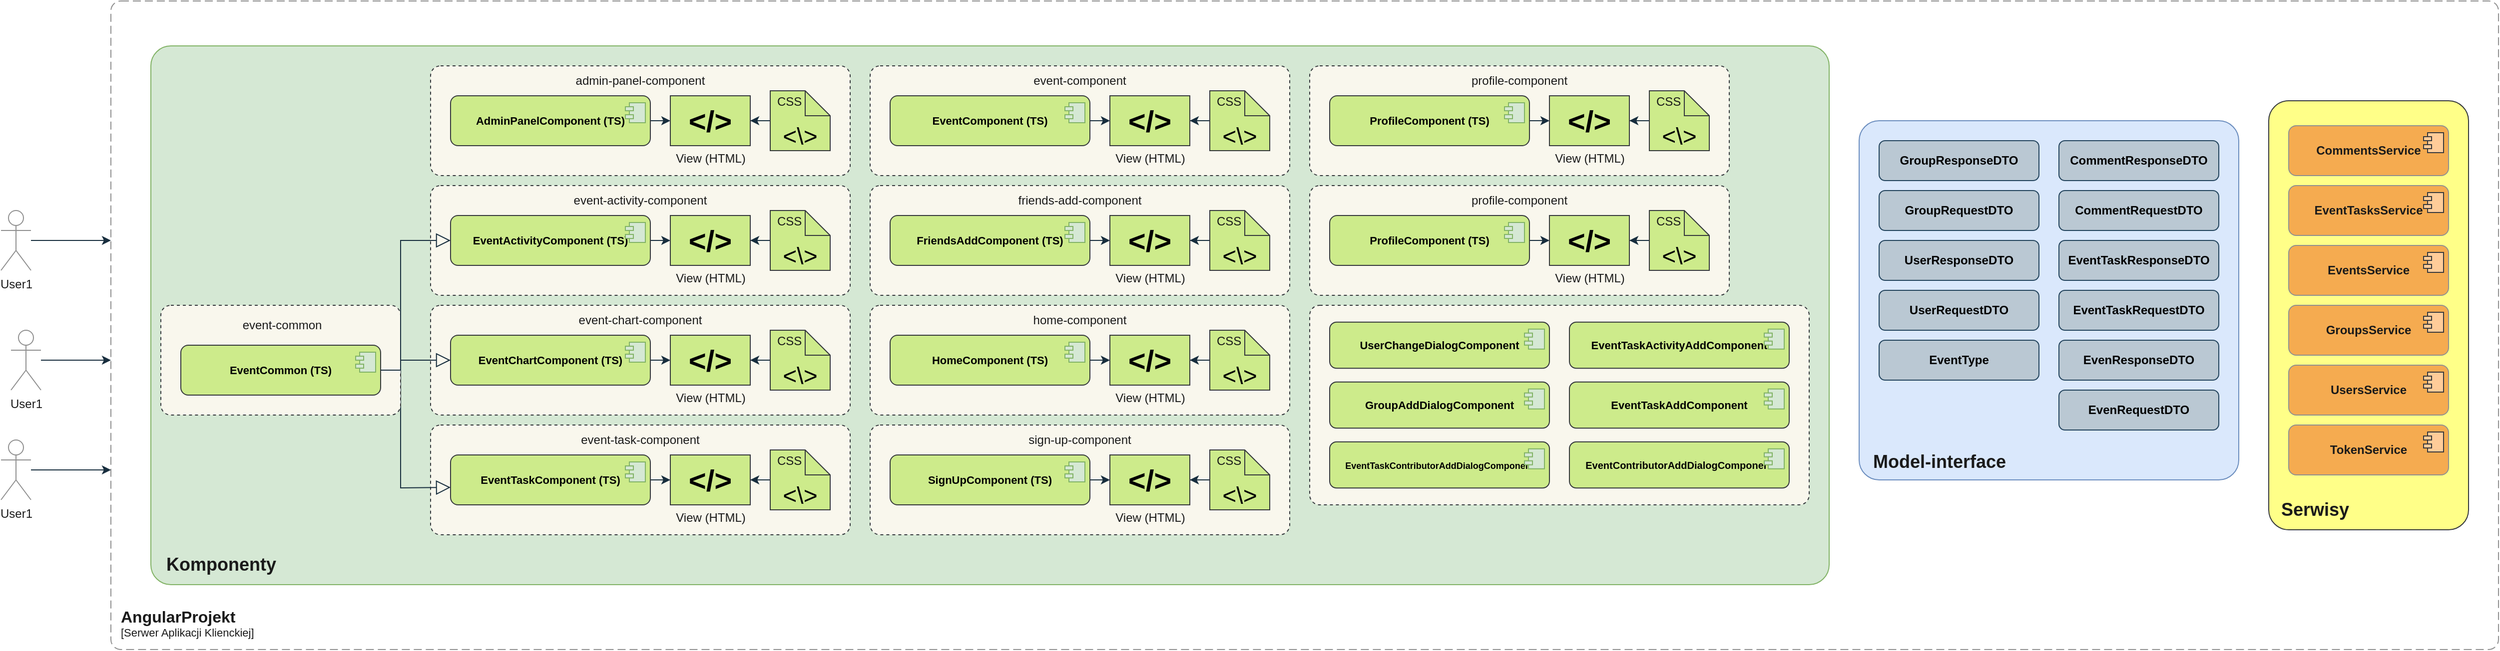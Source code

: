 <mxfile version="24.6.2" type="device">
  <diagram name="Strona-1" id="vnk73TgjL363rwtw5_sy">
    <mxGraphModel dx="4476" dy="1658" grid="1" gridSize="10" guides="1" tooltips="1" connect="1" arrows="1" fold="1" page="0" pageScale="1" pageWidth="827" pageHeight="1169" math="0" shadow="0">
      <root>
        <mxCell id="0" />
        <mxCell id="1" parent="0" />
        <mxCell id="3ZHRXAggFyJabuRaEhvq-26" value="" style="verticalLabelPosition=bottom;verticalAlign=top;html=1;shape=mxgraph.basic.rect;fillColor2=none;strokeWidth=1;size=20;indent=0;strokeColor=#36393d;fillColor=#ffff88;fixDash=0;container=1;gradientColor=none;rectStyle=rounded;" vertex="1" parent="1">
          <mxGeometry x="670" y="40" width="200" height="430" as="geometry" />
        </mxCell>
        <mxCell id="3ZHRXAggFyJabuRaEhvq-27" value="Serwisy" style="text;strokeColor=none;fillColor=none;html=1;fontSize=18;fontStyle=1;verticalAlign=middle;align=center;fontColor=#1A1A1A;" vertex="1" parent="3ZHRXAggFyJabuRaEhvq-26">
          <mxGeometry y="390" width="92.58" height="40" as="geometry" />
        </mxCell>
        <mxCell id="3ZHRXAggFyJabuRaEhvq-11" value="&lt;b&gt;CommentsService&lt;/b&gt;" style="html=1;dropTarget=0;whiteSpace=wrap;rounded=1;labelBackgroundColor=none;fillColor=#F5AB50;strokeColor=#909090;fontColor=#1A1A1A;" vertex="1" parent="3ZHRXAggFyJabuRaEhvq-26">
          <mxGeometry x="20" y="25" width="160" height="50" as="geometry" />
        </mxCell>
        <mxCell id="3ZHRXAggFyJabuRaEhvq-12" value="" style="shape=module;jettyWidth=8;jettyHeight=4;rounded=1;labelBackgroundColor=none;fillColor=#ffcc99;strokeColor=#36393d;" vertex="1" parent="3ZHRXAggFyJabuRaEhvq-11">
          <mxGeometry x="1" width="20" height="20" relative="1" as="geometry">
            <mxPoint x="-25" y="7" as="offset" />
          </mxGeometry>
        </mxCell>
        <mxCell id="3ZHRXAggFyJabuRaEhvq-16" value="&lt;b&gt;EventTasksService&lt;/b&gt;" style="html=1;dropTarget=0;whiteSpace=wrap;rounded=1;labelBackgroundColor=none;fillColor=#F5AB50;strokeColor=#909090;fontColor=#1A1A1A;" vertex="1" parent="3ZHRXAggFyJabuRaEhvq-26">
          <mxGeometry x="20" y="85" width="160" height="50" as="geometry" />
        </mxCell>
        <mxCell id="3ZHRXAggFyJabuRaEhvq-17" value="" style="shape=module;jettyWidth=8;jettyHeight=4;rounded=1;labelBackgroundColor=none;fillColor=#ffcc99;strokeColor=#36393d;" vertex="1" parent="3ZHRXAggFyJabuRaEhvq-16">
          <mxGeometry x="1" width="20" height="20" relative="1" as="geometry">
            <mxPoint x="-25" y="7" as="offset" />
          </mxGeometry>
        </mxCell>
        <mxCell id="3ZHRXAggFyJabuRaEhvq-18" value="&lt;b&gt;Events&lt;/b&gt;&lt;span style=&quot;color: rgba(0, 0, 0, 0); font-family: monospace; font-size: 0px; text-align: start; text-wrap: nowrap;&quot;&gt;%3CmxGraphModel%3E%3Croot%3E%3CmxCell%20id%3D%220%22%2F%3E%3CmxCell%20id%3D%221%22%20parent%3D%220%22%2F%3E%3CmxCell%20id%3D%222%22%20value%3D%22%26lt%3Bb%26gt%3BEventTasksService%26lt%3B%2Fb%26gt%3B%22%20style%3D%22html%3D1%3BdropTarget%3D0%3BwhiteSpace%3Dwrap%3Brounded%3D1%3BlabelBackgroundColor%3Dnone%3BfillColor%3D%23F5AB50%3BstrokeColor%3D%23909090%3BfontColor%3D%231A1A1A%3B%22%20vertex%3D%221%22%20parent%3D%221%22%3E%3CmxGeometry%20x%3D%22480%22%20y%3D%22130%22%20width%3D%22160%22%20height%3D%2250%22%20as%3D%22geometry%22%2F%3E%3C%2FmxCell%3E%3CmxCell%20id%3D%223%22%20value%3D%22%22%20style%3D%22shape%3Dmodule%3BjettyWidth%3D8%3BjettyHeight%3D4%3Brounded%3D1%3BlabelBackgroundColor%3Dnone%3BfillColor%3D%23ffcc99%3BstrokeColor%3D%2336393d%3B%22%20vertex%3D%221%22%20parent%3D%222%22%3E%3CmxGeometry%20x%3D%221%22%20width%3D%2220%22%20height%3D%2220%22%20relative%3D%221%22%20as%3D%22geometry%22%3E%3CmxPoint%20x%3D%22-25%22%20y%3D%227%22%20as%3D%22offset%22%2F%3E%3C%2FmxGeometry%3E%3C%2FmxCell%3E%3C%2Froot%3E%3C%2FmxGraphModel%3E&lt;/span&gt;&lt;b&gt;Service&lt;/b&gt;" style="html=1;dropTarget=0;whiteSpace=wrap;rounded=1;labelBackgroundColor=none;fillColor=#F5AB50;strokeColor=#909090;fontColor=#1A1A1A;" vertex="1" parent="3ZHRXAggFyJabuRaEhvq-26">
          <mxGeometry x="20" y="145" width="160" height="50" as="geometry" />
        </mxCell>
        <mxCell id="3ZHRXAggFyJabuRaEhvq-19" value="" style="shape=module;jettyWidth=8;jettyHeight=4;rounded=1;labelBackgroundColor=none;fillColor=#ffcc99;strokeColor=#36393d;" vertex="1" parent="3ZHRXAggFyJabuRaEhvq-18">
          <mxGeometry x="1" width="20" height="20" relative="1" as="geometry">
            <mxPoint x="-25" y="7" as="offset" />
          </mxGeometry>
        </mxCell>
        <mxCell id="3ZHRXAggFyJabuRaEhvq-20" value="&lt;b&gt;GroupsService&lt;/b&gt;" style="html=1;dropTarget=0;whiteSpace=wrap;rounded=1;labelBackgroundColor=none;fillColor=#F5AB50;strokeColor=#909090;fontColor=#1A1A1A;" vertex="1" parent="3ZHRXAggFyJabuRaEhvq-26">
          <mxGeometry x="20" y="205" width="160" height="50" as="geometry" />
        </mxCell>
        <mxCell id="3ZHRXAggFyJabuRaEhvq-21" value="" style="shape=module;jettyWidth=8;jettyHeight=4;rounded=1;labelBackgroundColor=none;fillColor=#ffcc99;strokeColor=#36393d;" vertex="1" parent="3ZHRXAggFyJabuRaEhvq-20">
          <mxGeometry x="1" width="20" height="20" relative="1" as="geometry">
            <mxPoint x="-25" y="7" as="offset" />
          </mxGeometry>
        </mxCell>
        <mxCell id="3ZHRXAggFyJabuRaEhvq-22" value="&lt;b&gt;UsersService&lt;/b&gt;" style="html=1;dropTarget=0;whiteSpace=wrap;rounded=1;labelBackgroundColor=none;fillColor=#F5AB50;strokeColor=#909090;fontColor=#1A1A1A;" vertex="1" parent="3ZHRXAggFyJabuRaEhvq-26">
          <mxGeometry x="20" y="265" width="160" height="50" as="geometry" />
        </mxCell>
        <mxCell id="3ZHRXAggFyJabuRaEhvq-23" value="" style="shape=module;jettyWidth=8;jettyHeight=4;rounded=1;labelBackgroundColor=none;fillColor=#ffcc99;strokeColor=#36393d;" vertex="1" parent="3ZHRXAggFyJabuRaEhvq-22">
          <mxGeometry x="1" width="20" height="20" relative="1" as="geometry">
            <mxPoint x="-25" y="7" as="offset" />
          </mxGeometry>
        </mxCell>
        <mxCell id="3ZHRXAggFyJabuRaEhvq-28" value="&lt;b&gt;TokenService&lt;/b&gt;" style="html=1;dropTarget=0;whiteSpace=wrap;rounded=1;labelBackgroundColor=none;fillColor=#F5AB50;strokeColor=#909090;fontColor=#1A1A1A;" vertex="1" parent="3ZHRXAggFyJabuRaEhvq-26">
          <mxGeometry x="20" y="325" width="160" height="50" as="geometry" />
        </mxCell>
        <mxCell id="3ZHRXAggFyJabuRaEhvq-29" value="" style="shape=module;jettyWidth=8;jettyHeight=4;rounded=1;labelBackgroundColor=none;fillColor=#ffcc99;strokeColor=#36393d;" vertex="1" parent="3ZHRXAggFyJabuRaEhvq-28">
          <mxGeometry x="1" width="20" height="20" relative="1" as="geometry">
            <mxPoint x="-25" y="7" as="offset" />
          </mxGeometry>
        </mxCell>
        <mxCell id="3ZHRXAggFyJabuRaEhvq-31" value="" style="verticalLabelPosition=bottom;verticalAlign=top;html=1;shape=mxgraph.basic.rect;fillColor2=none;strokeWidth=1;size=20;indent=0;strokeColor=#82b366;fillColor=#d5e8d4;fixDash=0;container=1;rectStyle=rounded;" vertex="1" parent="1">
          <mxGeometry x="-1450" y="-15" width="1680" height="540" as="geometry" />
        </mxCell>
        <mxCell id="3ZHRXAggFyJabuRaEhvq-32" value="Komponenty" style="text;strokeColor=none;fillColor=none;html=1;fontSize=18;fontStyle=1;verticalAlign=middle;align=center;fontColor=#1A1A1A;" vertex="1" parent="3ZHRXAggFyJabuRaEhvq-31">
          <mxGeometry y="500" width="140" height="40" as="geometry" />
        </mxCell>
        <mxCell id="3ZHRXAggFyJabuRaEhvq-204" style="edgeStyle=orthogonalEdgeStyle;rounded=0;orthogonalLoop=1;jettySize=auto;html=1;strokeColor=#182E3E;fontColor=#1A1A1A;" edge="1" parent="1" source="3ZHRXAggFyJabuRaEhvq-40">
          <mxGeometry relative="1" as="geometry">
            <mxPoint x="-1490.0" y="300" as="targetPoint" />
          </mxGeometry>
        </mxCell>
        <mxCell id="3ZHRXAggFyJabuRaEhvq-40" value="User1" style="shape=umlActor;verticalLabelPosition=bottom;verticalAlign=top;html=1;strokeColor=#909090;fontColor=#1A1A1A;fillColor=none;" vertex="1" parent="1">
          <mxGeometry x="-1590" y="270" width="30" height="60" as="geometry" />
        </mxCell>
        <mxCell id="3ZHRXAggFyJabuRaEhvq-41" value="" style="html=1;align=center;verticalAlign=top;rounded=1;absoluteArcSize=1;arcSize=20;dashed=1;whiteSpace=wrap;strokeColor=#36393d;fillColor=#f9f7ed;container=1;" vertex="1" parent="1">
          <mxGeometry x="-1170" y="5" width="420" height="110" as="geometry" />
        </mxCell>
        <mxCell id="3ZHRXAggFyJabuRaEhvq-45" style="edgeStyle=orthogonalEdgeStyle;rounded=0;orthogonalLoop=1;jettySize=auto;html=1;exitX=1;exitY=0.5;exitDx=0;exitDy=0;entryX=0;entryY=0.5;entryDx=0;entryDy=0;strokeColor=#182E3E;fontColor=#1A1A1A;" edge="1" parent="3ZHRXAggFyJabuRaEhvq-41" source="3ZHRXAggFyJabuRaEhvq-34" target="3ZHRXAggFyJabuRaEhvq-43">
          <mxGeometry relative="1" as="geometry" />
        </mxCell>
        <mxCell id="3ZHRXAggFyJabuRaEhvq-34" value="&lt;b&gt;&lt;font style=&quot;font-size: 11px;&quot;&gt;AdminPanelComponent (TS)&lt;/font&gt;&lt;/b&gt;" style="html=1;dropTarget=0;whiteSpace=wrap;rounded=1;labelBackgroundColor=none;fillColor=#cdeb8b;strokeColor=#36393d;" vertex="1" parent="3ZHRXAggFyJabuRaEhvq-41">
          <mxGeometry x="20" y="30" width="200" height="50" as="geometry" />
        </mxCell>
        <mxCell id="3ZHRXAggFyJabuRaEhvq-35" value="" style="shape=module;jettyWidth=8;jettyHeight=4;rounded=1;labelBackgroundColor=none;fillColor=#d5e8d4;strokeColor=#82b366;" vertex="1" parent="3ZHRXAggFyJabuRaEhvq-34">
          <mxGeometry x="1" width="20" height="20" relative="1" as="geometry">
            <mxPoint x="-25" y="7" as="offset" />
          </mxGeometry>
        </mxCell>
        <mxCell id="3ZHRXAggFyJabuRaEhvq-47" style="edgeStyle=orthogonalEdgeStyle;rounded=0;orthogonalLoop=1;jettySize=auto;html=1;entryX=1;entryY=0.5;entryDx=0;entryDy=0;strokeColor=#182E3E;fontColor=#1A1A1A;" edge="1" parent="3ZHRXAggFyJabuRaEhvq-41" source="3ZHRXAggFyJabuRaEhvq-37" target="3ZHRXAggFyJabuRaEhvq-43">
          <mxGeometry relative="1" as="geometry" />
        </mxCell>
        <mxCell id="3ZHRXAggFyJabuRaEhvq-37" value="&lt;font style=&quot;font-size: 24px;&quot;&gt;&amp;lt;\&amp;gt;&lt;/font&gt;" style="shape=note2;boundedLbl=1;whiteSpace=wrap;html=1;size=25;verticalAlign=top;align=center;strokeColor=#36393d;fillColor=#cdeb8b;" vertex="1" parent="3ZHRXAggFyJabuRaEhvq-41">
          <mxGeometry x="340" y="25" width="60" height="60" as="geometry" />
        </mxCell>
        <mxCell id="3ZHRXAggFyJabuRaEhvq-38" value="CSS" style="resizeWidth=1;part=1;strokeColor=none;fillColor=none;align=left;spacingLeft=5;fontColor=#1A1A1A;" vertex="1" parent="3ZHRXAggFyJabuRaEhvq-37">
          <mxGeometry width="30" height="20" relative="1" as="geometry" />
        </mxCell>
        <mxCell id="3ZHRXAggFyJabuRaEhvq-43" value="&lt;font style=&quot;&quot;&gt;&lt;span style=&quot;font-size: 0px; color: rgba(0, 0, 0, 0); font-family: monospace; text-align: start; text-wrap: nowrap;&quot;&gt;%3CmxGraphModel%3E%3Croot%3E%3CmxCell%20id%3D%220%22%2F%3E%3CmxCell%20id%3D%221%22%20parent%3D%220%22%2F%3E%3CmxCell%20id%3D%222%22%20value%3D%22%26lt%3Bb%26gt%3BCommentsService%26lt%3B%2Fb%26gt%3B%22%20style%3D%22html%3D1%3BdropTarget%3D0%3BwhiteSpace%3Dwrap%3Brounded%3D1%3BlabelBackgroundColor%3Dnone%3BfillColor%3D%23F5AB50%3BstrokeColor%3D%23909090%3BfontColor%3D%231A1A1A%3B%22%20vertex%3D%221%22%20parent%3D%221%22%3E%3CmxGeometry%20x%3D%22480%22%20y%3D%2270%22%20width%3D%22160%22%20height%3D%2250%22%20as%3D%22geometry%22%2F%3E%3C%2FmxCell%3E%3CmxCell%20id%3D%223%22%20value%3D%22%22%20style%3D%22shape%3Dmodule%3BjettyWidth%3D8%3BjettyHeight%3D4%3Brounded%3D1%3BlabelBackgroundColor%3Dnone%3BfillColor%3D%23ffcc99%3BstrokeColor%3D%2336393d%3B%22%20vertex%3D%221%22%20parent%3D%222%22%3E%3CmxGeometry%20x%3D%221%22%20width%3D%2220%22%20height%3D%2220%22%20relative%3D%221%22%20as%3D%22geometry%22%3E%3CmxPoint%20x%3D%22-25%22%20y%3D%227%22%20as%3D%22offset%22%2F%3E%3C%2FmxGeometry%3E%3C%2FmxCell%3E%3C%2Froot%3E%3C%2FmxGraphModel%3E&lt;/span&gt;&lt;b style=&quot;&quot;&gt;&lt;font style=&quot;font-size: 30px;&quot;&gt;&amp;lt;/&amp;gt;&lt;/font&gt;&lt;/b&gt;&lt;/font&gt;" style="html=1;align=center;verticalAlign=middle;rounded=0;absoluteArcSize=1;arcSize=10;dashed=0;whiteSpace=wrap;strokeColor=#36393d;fillColor=#cdeb8b;" vertex="1" parent="3ZHRXAggFyJabuRaEhvq-41">
          <mxGeometry x="240" y="30" width="80" height="50" as="geometry" />
        </mxCell>
        <mxCell id="3ZHRXAggFyJabuRaEhvq-44" value="View (HTML)" style="text;verticalAlign=middle;align=center;html=1;fontColor=#1A1A1A;" vertex="1" parent="3ZHRXAggFyJabuRaEhvq-43">
          <mxGeometry y="50" width="80" height="25" as="geometry" />
        </mxCell>
        <mxCell id="3ZHRXAggFyJabuRaEhvq-48" value="admin-panel-component" style="text;html=1;align=center;verticalAlign=middle;whiteSpace=wrap;rounded=0;fontColor=#1A1A1A;" vertex="1" parent="3ZHRXAggFyJabuRaEhvq-41">
          <mxGeometry x="135" y="5" width="150" height="20" as="geometry" />
        </mxCell>
        <mxCell id="3ZHRXAggFyJabuRaEhvq-50" value="" style="html=1;align=center;verticalAlign=top;rounded=1;absoluteArcSize=1;arcSize=20;dashed=1;whiteSpace=wrap;strokeColor=#36393d;fillColor=#f9f7ed;container=1;" vertex="1" parent="1">
          <mxGeometry x="-1170" y="125" width="420" height="110" as="geometry" />
        </mxCell>
        <mxCell id="3ZHRXAggFyJabuRaEhvq-51" style="edgeStyle=orthogonalEdgeStyle;rounded=0;orthogonalLoop=1;jettySize=auto;html=1;exitX=1;exitY=0.5;exitDx=0;exitDy=0;entryX=0;entryY=0.5;entryDx=0;entryDy=0;strokeColor=#182E3E;fontColor=#1A1A1A;" edge="1" parent="3ZHRXAggFyJabuRaEhvq-50" source="3ZHRXAggFyJabuRaEhvq-52" target="3ZHRXAggFyJabuRaEhvq-57">
          <mxGeometry relative="1" as="geometry" />
        </mxCell>
        <mxCell id="3ZHRXAggFyJabuRaEhvq-52" value="&lt;b&gt;&lt;font style=&quot;font-size: 11px;&quot;&gt;EventActivityComponent (TS)&lt;/font&gt;&lt;/b&gt;" style="html=1;dropTarget=0;whiteSpace=wrap;rounded=1;labelBackgroundColor=none;fillColor=#cdeb8b;strokeColor=#36393d;" vertex="1" parent="3ZHRXAggFyJabuRaEhvq-50">
          <mxGeometry x="20" y="30" width="200" height="50" as="geometry" />
        </mxCell>
        <mxCell id="3ZHRXAggFyJabuRaEhvq-53" value="" style="shape=module;jettyWidth=8;jettyHeight=4;rounded=1;labelBackgroundColor=none;fillColor=#d5e8d4;strokeColor=#82b366;" vertex="1" parent="3ZHRXAggFyJabuRaEhvq-52">
          <mxGeometry x="1" width="20" height="20" relative="1" as="geometry">
            <mxPoint x="-25" y="7" as="offset" />
          </mxGeometry>
        </mxCell>
        <mxCell id="3ZHRXAggFyJabuRaEhvq-54" style="edgeStyle=orthogonalEdgeStyle;rounded=0;orthogonalLoop=1;jettySize=auto;html=1;entryX=1;entryY=0.5;entryDx=0;entryDy=0;strokeColor=#182E3E;fontColor=#1A1A1A;" edge="1" parent="3ZHRXAggFyJabuRaEhvq-50" source="3ZHRXAggFyJabuRaEhvq-55" target="3ZHRXAggFyJabuRaEhvq-57">
          <mxGeometry relative="1" as="geometry" />
        </mxCell>
        <mxCell id="3ZHRXAggFyJabuRaEhvq-55" value="&lt;font style=&quot;font-size: 24px;&quot;&gt;&amp;lt;\&amp;gt;&lt;/font&gt;" style="shape=note2;boundedLbl=1;whiteSpace=wrap;html=1;size=25;verticalAlign=top;align=center;strokeColor=#36393d;fillColor=#cdeb8b;" vertex="1" parent="3ZHRXAggFyJabuRaEhvq-50">
          <mxGeometry x="340" y="25" width="60" height="60" as="geometry" />
        </mxCell>
        <mxCell id="3ZHRXAggFyJabuRaEhvq-56" value="CSS" style="resizeWidth=1;part=1;strokeColor=none;fillColor=none;align=left;spacingLeft=5;fontColor=#1A1A1A;" vertex="1" parent="3ZHRXAggFyJabuRaEhvq-55">
          <mxGeometry width="30" height="20" relative="1" as="geometry" />
        </mxCell>
        <mxCell id="3ZHRXAggFyJabuRaEhvq-57" value="&lt;font style=&quot;&quot;&gt;&lt;span style=&quot;font-size: 0px; color: rgba(0, 0, 0, 0); font-family: monospace; text-align: start; text-wrap: nowrap;&quot;&gt;%3CmxGraphModel%3E%3Croot%3E%3CmxCell%20id%3D%220%22%2F%3E%3CmxCell%20id%3D%221%22%20parent%3D%220%22%2F%3E%3CmxCell%20id%3D%222%22%20value%3D%22%26lt%3Bb%26gt%3BCommentsService%26lt%3B%2Fb%26gt%3B%22%20style%3D%22html%3D1%3BdropTarget%3D0%3BwhiteSpace%3Dwrap%3Brounded%3D1%3BlabelBackgroundColor%3Dnone%3BfillColor%3D%23F5AB50%3BstrokeColor%3D%23909090%3BfontColor%3D%231A1A1A%3B%22%20vertex%3D%221%22%20parent%3D%221%22%3E%3CmxGeometry%20x%3D%22480%22%20y%3D%2270%22%20width%3D%22160%22%20height%3D%2250%22%20as%3D%22geometry%22%2F%3E%3C%2FmxCell%3E%3CmxCell%20id%3D%223%22%20value%3D%22%22%20style%3D%22shape%3Dmodule%3BjettyWidth%3D8%3BjettyHeight%3D4%3Brounded%3D1%3BlabelBackgroundColor%3Dnone%3BfillColor%3D%23ffcc99%3BstrokeColor%3D%2336393d%3B%22%20vertex%3D%221%22%20parent%3D%222%22%3E%3CmxGeometry%20x%3D%221%22%20width%3D%2220%22%20height%3D%2220%22%20relative%3D%221%22%20as%3D%22geometry%22%3E%3CmxPoint%20x%3D%22-25%22%20y%3D%227%22%20as%3D%22offset%22%2F%3E%3C%2FmxGeometry%3E%3C%2FmxCell%3E%3C%2Froot%3E%3C%2FmxGraphModel%3E&lt;/span&gt;&lt;b style=&quot;&quot;&gt;&lt;font style=&quot;font-size: 30px;&quot;&gt;&amp;lt;/&amp;gt;&lt;/font&gt;&lt;/b&gt;&lt;/font&gt;" style="html=1;align=center;verticalAlign=middle;rounded=0;absoluteArcSize=1;arcSize=10;dashed=0;whiteSpace=wrap;strokeColor=#36393d;fillColor=#cdeb8b;" vertex="1" parent="3ZHRXAggFyJabuRaEhvq-50">
          <mxGeometry x="240" y="30" width="80" height="50" as="geometry" />
        </mxCell>
        <mxCell id="3ZHRXAggFyJabuRaEhvq-58" value="View (HTML)" style="text;verticalAlign=middle;align=center;html=1;fontColor=#1A1A1A;" vertex="1" parent="3ZHRXAggFyJabuRaEhvq-57">
          <mxGeometry y="50" width="80" height="25" as="geometry" />
        </mxCell>
        <mxCell id="3ZHRXAggFyJabuRaEhvq-59" value="event-activity-component" style="text;html=1;align=center;verticalAlign=middle;whiteSpace=wrap;rounded=0;fontColor=#1A1A1A;" vertex="1" parent="3ZHRXAggFyJabuRaEhvq-50">
          <mxGeometry x="135" y="5" width="150" height="20" as="geometry" />
        </mxCell>
        <mxCell id="3ZHRXAggFyJabuRaEhvq-60" value="" style="html=1;align=center;verticalAlign=top;rounded=1;absoluteArcSize=1;arcSize=20;dashed=1;whiteSpace=wrap;strokeColor=#36393d;fillColor=#f9f7ed;container=1;" vertex="1" parent="1">
          <mxGeometry x="-1170" y="245" width="420" height="110" as="geometry" />
        </mxCell>
        <mxCell id="3ZHRXAggFyJabuRaEhvq-61" style="edgeStyle=orthogonalEdgeStyle;rounded=0;orthogonalLoop=1;jettySize=auto;html=1;exitX=1;exitY=0.5;exitDx=0;exitDy=0;entryX=0;entryY=0.5;entryDx=0;entryDy=0;strokeColor=#182E3E;fontColor=#1A1A1A;" edge="1" parent="3ZHRXAggFyJabuRaEhvq-60" source="3ZHRXAggFyJabuRaEhvq-62" target="3ZHRXAggFyJabuRaEhvq-67">
          <mxGeometry relative="1" as="geometry" />
        </mxCell>
        <mxCell id="3ZHRXAggFyJabuRaEhvq-62" value="&lt;b&gt;&lt;font style=&quot;font-size: 11px;&quot;&gt;EventChartComponent (TS)&lt;/font&gt;&lt;/b&gt;" style="html=1;dropTarget=0;whiteSpace=wrap;rounded=1;labelBackgroundColor=none;fillColor=#cdeb8b;strokeColor=#36393d;" vertex="1" parent="3ZHRXAggFyJabuRaEhvq-60">
          <mxGeometry x="20" y="30" width="200" height="50" as="geometry" />
        </mxCell>
        <mxCell id="3ZHRXAggFyJabuRaEhvq-63" value="" style="shape=module;jettyWidth=8;jettyHeight=4;rounded=1;labelBackgroundColor=none;fillColor=#d5e8d4;strokeColor=#82b366;" vertex="1" parent="3ZHRXAggFyJabuRaEhvq-62">
          <mxGeometry x="1" width="20" height="20" relative="1" as="geometry">
            <mxPoint x="-25" y="7" as="offset" />
          </mxGeometry>
        </mxCell>
        <mxCell id="3ZHRXAggFyJabuRaEhvq-64" style="edgeStyle=orthogonalEdgeStyle;rounded=0;orthogonalLoop=1;jettySize=auto;html=1;entryX=1;entryY=0.5;entryDx=0;entryDy=0;strokeColor=#182E3E;fontColor=#1A1A1A;" edge="1" parent="3ZHRXAggFyJabuRaEhvq-60" source="3ZHRXAggFyJabuRaEhvq-65" target="3ZHRXAggFyJabuRaEhvq-67">
          <mxGeometry relative="1" as="geometry" />
        </mxCell>
        <mxCell id="3ZHRXAggFyJabuRaEhvq-65" value="&lt;font style=&quot;font-size: 24px;&quot;&gt;&amp;lt;\&amp;gt;&lt;/font&gt;" style="shape=note2;boundedLbl=1;whiteSpace=wrap;html=1;size=25;verticalAlign=top;align=center;strokeColor=#36393d;fillColor=#cdeb8b;" vertex="1" parent="3ZHRXAggFyJabuRaEhvq-60">
          <mxGeometry x="340" y="25" width="60" height="60" as="geometry" />
        </mxCell>
        <mxCell id="3ZHRXAggFyJabuRaEhvq-66" value="CSS" style="resizeWidth=1;part=1;strokeColor=none;fillColor=none;align=left;spacingLeft=5;fontColor=#1A1A1A;" vertex="1" parent="3ZHRXAggFyJabuRaEhvq-65">
          <mxGeometry width="30" height="20" relative="1" as="geometry" />
        </mxCell>
        <mxCell id="3ZHRXAggFyJabuRaEhvq-67" value="&lt;font style=&quot;&quot;&gt;&lt;span style=&quot;font-size: 0px; color: rgba(0, 0, 0, 0); font-family: monospace; text-align: start; text-wrap: nowrap;&quot;&gt;%3CmxGraphModel%3E%3Croot%3E%3CmxCell%20id%3D%220%22%2F%3E%3CmxCell%20id%3D%221%22%20parent%3D%220%22%2F%3E%3CmxCell%20id%3D%222%22%20value%3D%22%26lt%3Bb%26gt%3BCommentsService%26lt%3B%2Fb%26gt%3B%22%20style%3D%22html%3D1%3BdropTarget%3D0%3BwhiteSpace%3Dwrap%3Brounded%3D1%3BlabelBackgroundColor%3Dnone%3BfillColor%3D%23F5AB50%3BstrokeColor%3D%23909090%3BfontColor%3D%231A1A1A%3B%22%20vertex%3D%221%22%20parent%3D%221%22%3E%3CmxGeometry%20x%3D%22480%22%20y%3D%2270%22%20width%3D%22160%22%20height%3D%2250%22%20as%3D%22geometry%22%2F%3E%3C%2FmxCell%3E%3CmxCell%20id%3D%223%22%20value%3D%22%22%20style%3D%22shape%3Dmodule%3BjettyWidth%3D8%3BjettyHeight%3D4%3Brounded%3D1%3BlabelBackgroundColor%3Dnone%3BfillColor%3D%23ffcc99%3BstrokeColor%3D%2336393d%3B%22%20vertex%3D%221%22%20parent%3D%222%22%3E%3CmxGeometry%20x%3D%221%22%20width%3D%2220%22%20height%3D%2220%22%20relative%3D%221%22%20as%3D%22geometry%22%3E%3CmxPoint%20x%3D%22-25%22%20y%3D%227%22%20as%3D%22offset%22%2F%3E%3C%2FmxGeometry%3E%3C%2FmxCell%3E%3C%2Froot%3E%3C%2FmxGraphModel%3E&lt;/span&gt;&lt;b style=&quot;&quot;&gt;&lt;font style=&quot;font-size: 30px;&quot;&gt;&amp;lt;/&amp;gt;&lt;/font&gt;&lt;/b&gt;&lt;/font&gt;" style="html=1;align=center;verticalAlign=middle;rounded=0;absoluteArcSize=1;arcSize=10;dashed=0;whiteSpace=wrap;strokeColor=#36393d;fillColor=#cdeb8b;" vertex="1" parent="3ZHRXAggFyJabuRaEhvq-60">
          <mxGeometry x="240" y="30" width="80" height="50" as="geometry" />
        </mxCell>
        <mxCell id="3ZHRXAggFyJabuRaEhvq-68" value="View (HTML)" style="text;verticalAlign=middle;align=center;html=1;fontColor=#1A1A1A;" vertex="1" parent="3ZHRXAggFyJabuRaEhvq-67">
          <mxGeometry y="50" width="80" height="25" as="geometry" />
        </mxCell>
        <mxCell id="3ZHRXAggFyJabuRaEhvq-69" value="event-chart-component" style="text;html=1;align=center;verticalAlign=middle;whiteSpace=wrap;rounded=0;fontColor=#1A1A1A;" vertex="1" parent="3ZHRXAggFyJabuRaEhvq-60">
          <mxGeometry x="135" y="5" width="150" height="20" as="geometry" />
        </mxCell>
        <mxCell id="3ZHRXAggFyJabuRaEhvq-70" value="" style="html=1;align=center;verticalAlign=top;rounded=1;absoluteArcSize=1;arcSize=20;dashed=1;whiteSpace=wrap;strokeColor=#36393d;fillColor=#f9f7ed;container=1;" vertex="1" parent="1">
          <mxGeometry x="-1170" y="365" width="420" height="110" as="geometry" />
        </mxCell>
        <mxCell id="3ZHRXAggFyJabuRaEhvq-71" style="edgeStyle=orthogonalEdgeStyle;rounded=0;orthogonalLoop=1;jettySize=auto;html=1;exitX=1;exitY=0.5;exitDx=0;exitDy=0;entryX=0;entryY=0.5;entryDx=0;entryDy=0;strokeColor=#182E3E;fontColor=#1A1A1A;" edge="1" parent="3ZHRXAggFyJabuRaEhvq-70" source="3ZHRXAggFyJabuRaEhvq-72" target="3ZHRXAggFyJabuRaEhvq-77">
          <mxGeometry relative="1" as="geometry" />
        </mxCell>
        <mxCell id="3ZHRXAggFyJabuRaEhvq-72" value="&lt;b&gt;&lt;font style=&quot;font-size: 11px;&quot;&gt;EventTaskComponent (TS)&lt;/font&gt;&lt;/b&gt;" style="html=1;dropTarget=0;whiteSpace=wrap;rounded=1;labelBackgroundColor=none;fillColor=#cdeb8b;strokeColor=#36393d;" vertex="1" parent="3ZHRXAggFyJabuRaEhvq-70">
          <mxGeometry x="20" y="30" width="200" height="50" as="geometry" />
        </mxCell>
        <mxCell id="3ZHRXAggFyJabuRaEhvq-73" value="" style="shape=module;jettyWidth=8;jettyHeight=4;rounded=1;labelBackgroundColor=none;fillColor=#d5e8d4;strokeColor=#82b366;" vertex="1" parent="3ZHRXAggFyJabuRaEhvq-72">
          <mxGeometry x="1" width="20" height="20" relative="1" as="geometry">
            <mxPoint x="-25" y="7" as="offset" />
          </mxGeometry>
        </mxCell>
        <mxCell id="3ZHRXAggFyJabuRaEhvq-74" style="edgeStyle=orthogonalEdgeStyle;rounded=0;orthogonalLoop=1;jettySize=auto;html=1;entryX=1;entryY=0.5;entryDx=0;entryDy=0;strokeColor=#182E3E;fontColor=#1A1A1A;" edge="1" parent="3ZHRXAggFyJabuRaEhvq-70" source="3ZHRXAggFyJabuRaEhvq-75" target="3ZHRXAggFyJabuRaEhvq-77">
          <mxGeometry relative="1" as="geometry" />
        </mxCell>
        <mxCell id="3ZHRXAggFyJabuRaEhvq-75" value="&lt;font style=&quot;font-size: 24px;&quot;&gt;&amp;lt;\&amp;gt;&lt;/font&gt;" style="shape=note2;boundedLbl=1;whiteSpace=wrap;html=1;size=25;verticalAlign=top;align=center;strokeColor=#36393d;fillColor=#cdeb8b;" vertex="1" parent="3ZHRXAggFyJabuRaEhvq-70">
          <mxGeometry x="340" y="25" width="60" height="60" as="geometry" />
        </mxCell>
        <mxCell id="3ZHRXAggFyJabuRaEhvq-76" value="CSS" style="resizeWidth=1;part=1;strokeColor=none;fillColor=none;align=left;spacingLeft=5;fontColor=#1A1A1A;" vertex="1" parent="3ZHRXAggFyJabuRaEhvq-75">
          <mxGeometry width="30" height="20" relative="1" as="geometry" />
        </mxCell>
        <mxCell id="3ZHRXAggFyJabuRaEhvq-77" value="&lt;font style=&quot;&quot;&gt;&lt;span style=&quot;font-size: 0px; color: rgba(0, 0, 0, 0); font-family: monospace; text-align: start; text-wrap: nowrap;&quot;&gt;%3CmxGraphModel%3E%3Croot%3E%3CmxCell%20id%3D%220%22%2F%3E%3CmxCell%20id%3D%221%22%20parent%3D%220%22%2F%3E%3CmxCell%20id%3D%222%22%20value%3D%22%26lt%3Bb%26gt%3BCommentsService%26lt%3B%2Fb%26gt%3B%22%20style%3D%22html%3D1%3BdropTarget%3D0%3BwhiteSpace%3Dwrap%3Brounded%3D1%3BlabelBackgroundColor%3Dnone%3BfillColor%3D%23F5AB50%3BstrokeColor%3D%23909090%3BfontColor%3D%231A1A1A%3B%22%20vertex%3D%221%22%20parent%3D%221%22%3E%3CmxGeometry%20x%3D%22480%22%20y%3D%2270%22%20width%3D%22160%22%20height%3D%2250%22%20as%3D%22geometry%22%2F%3E%3C%2FmxCell%3E%3CmxCell%20id%3D%223%22%20value%3D%22%22%20style%3D%22shape%3Dmodule%3BjettyWidth%3D8%3BjettyHeight%3D4%3Brounded%3D1%3BlabelBackgroundColor%3Dnone%3BfillColor%3D%23ffcc99%3BstrokeColor%3D%2336393d%3B%22%20vertex%3D%221%22%20parent%3D%222%22%3E%3CmxGeometry%20x%3D%221%22%20width%3D%2220%22%20height%3D%2220%22%20relative%3D%221%22%20as%3D%22geometry%22%3E%3CmxPoint%20x%3D%22-25%22%20y%3D%227%22%20as%3D%22offset%22%2F%3E%3C%2FmxGeometry%3E%3C%2FmxCell%3E%3C%2Froot%3E%3C%2FmxGraphModel%3E&lt;/span&gt;&lt;b style=&quot;&quot;&gt;&lt;font style=&quot;font-size: 30px;&quot;&gt;&amp;lt;/&amp;gt;&lt;/font&gt;&lt;/b&gt;&lt;/font&gt;" style="html=1;align=center;verticalAlign=middle;rounded=0;absoluteArcSize=1;arcSize=10;dashed=0;whiteSpace=wrap;strokeColor=#36393d;fillColor=#cdeb8b;" vertex="1" parent="3ZHRXAggFyJabuRaEhvq-70">
          <mxGeometry x="240" y="30" width="80" height="50" as="geometry" />
        </mxCell>
        <mxCell id="3ZHRXAggFyJabuRaEhvq-78" value="View (HTML)" style="text;verticalAlign=middle;align=center;html=1;fontColor=#1A1A1A;" vertex="1" parent="3ZHRXAggFyJabuRaEhvq-77">
          <mxGeometry y="50" width="80" height="25" as="geometry" />
        </mxCell>
        <mxCell id="3ZHRXAggFyJabuRaEhvq-79" value="event-task-component" style="text;html=1;align=center;verticalAlign=middle;whiteSpace=wrap;rounded=0;fontColor=#1A1A1A;" vertex="1" parent="3ZHRXAggFyJabuRaEhvq-70">
          <mxGeometry x="135" y="5" width="150" height="20" as="geometry" />
        </mxCell>
        <mxCell id="3ZHRXAggFyJabuRaEhvq-93" value="" style="endArrow=block;endFill=0;endSize=12;html=1;rounded=0;strokeColor=#182E3E;fontColor=#1A1A1A;exitX=1;exitY=0.5;exitDx=0;exitDy=0;entryX=0;entryY=0.75;entryDx=0;entryDy=0;" edge="1" parent="3ZHRXAggFyJabuRaEhvq-70">
          <mxGeometry width="160" relative="1" as="geometry">
            <mxPoint x="-50" y="-60" as="sourcePoint" />
            <mxPoint x="20" y="62.5" as="targetPoint" />
            <Array as="points">
              <mxPoint x="-30" y="-60" />
              <mxPoint x="-30" y="15" />
              <mxPoint x="-30" y="63" />
            </Array>
          </mxGeometry>
        </mxCell>
        <mxCell id="3ZHRXAggFyJabuRaEhvq-82" value="" style="html=1;align=center;verticalAlign=top;rounded=1;absoluteArcSize=1;arcSize=20;dashed=1;whiteSpace=wrap;strokeColor=#36393d;fillColor=#f9f7ed;container=1;" vertex="1" parent="1">
          <mxGeometry x="-1440" y="245" width="240" height="110" as="geometry" />
        </mxCell>
        <mxCell id="3ZHRXAggFyJabuRaEhvq-83" style="edgeStyle=orthogonalEdgeStyle;rounded=0;orthogonalLoop=1;jettySize=auto;html=1;exitX=1;exitY=0.5;exitDx=0;exitDy=0;entryX=0;entryY=0.5;entryDx=0;entryDy=0;strokeColor=#182E3E;fontColor=#1A1A1A;" edge="1" parent="3ZHRXAggFyJabuRaEhvq-82" target="3ZHRXAggFyJabuRaEhvq-89">
          <mxGeometry relative="1" as="geometry">
            <mxPoint x="125.714" y="55" as="sourcePoint" />
          </mxGeometry>
        </mxCell>
        <mxCell id="3ZHRXAggFyJabuRaEhvq-86" style="edgeStyle=orthogonalEdgeStyle;rounded=0;orthogonalLoop=1;jettySize=auto;html=1;entryX=1;entryY=0.5;entryDx=0;entryDy=0;strokeColor=#182E3E;fontColor=#1A1A1A;" edge="1" parent="3ZHRXAggFyJabuRaEhvq-82" source="3ZHRXAggFyJabuRaEhvq-87">
          <mxGeometry relative="1" as="geometry">
            <mxPoint x="182.857" y="55" as="targetPoint" />
          </mxGeometry>
        </mxCell>
        <mxCell id="3ZHRXAggFyJabuRaEhvq-91" value="event-common" style="text;html=1;align=center;verticalAlign=middle;whiteSpace=wrap;rounded=0;fontColor=#1A1A1A;" vertex="1" parent="3ZHRXAggFyJabuRaEhvq-82">
          <mxGeometry x="40" y="10" width="162.86" height="20" as="geometry" />
        </mxCell>
        <mxCell id="3ZHRXAggFyJabuRaEhvq-80" value="&lt;b&gt;&lt;font style=&quot;font-size: 11px;&quot;&gt;EventCommon (TS)&lt;/font&gt;&lt;/b&gt;" style="html=1;dropTarget=0;whiteSpace=wrap;rounded=1;labelBackgroundColor=none;fillColor=#cdeb8b;strokeColor=#36393d;" vertex="1" parent="3ZHRXAggFyJabuRaEhvq-82">
          <mxGeometry x="20" y="40" width="200" height="50" as="geometry" />
        </mxCell>
        <mxCell id="3ZHRXAggFyJabuRaEhvq-81" value="" style="shape=module;jettyWidth=8;jettyHeight=4;rounded=1;labelBackgroundColor=none;fillColor=#d5e8d4;strokeColor=#82b366;" vertex="1" parent="3ZHRXAggFyJabuRaEhvq-80">
          <mxGeometry x="1" width="20" height="20" relative="1" as="geometry">
            <mxPoint x="-25" y="7" as="offset" />
          </mxGeometry>
        </mxCell>
        <mxCell id="3ZHRXAggFyJabuRaEhvq-94" value="" style="endArrow=block;endFill=0;endSize=12;html=1;rounded=0;strokeColor=#182E3E;fontColor=#1A1A1A;exitX=1;exitY=0.5;exitDx=0;exitDy=0;entryX=0;entryY=0.5;entryDx=0;entryDy=0;" edge="1" parent="1" source="3ZHRXAggFyJabuRaEhvq-80" target="3ZHRXAggFyJabuRaEhvq-62">
          <mxGeometry width="160" relative="1" as="geometry">
            <mxPoint x="-1240" y="415" as="sourcePoint" />
            <mxPoint x="-1240" y="580" as="targetPoint" />
            <Array as="points">
              <mxPoint x="-1200" y="310" />
              <mxPoint x="-1200" y="300" />
            </Array>
          </mxGeometry>
        </mxCell>
        <mxCell id="3ZHRXAggFyJabuRaEhvq-95" value="" style="endArrow=block;endFill=0;endSize=12;html=1;rounded=0;strokeColor=#182E3E;fontColor=#1A1A1A;entryX=0;entryY=0.5;entryDx=0;entryDy=0;exitX=1;exitY=0.5;exitDx=0;exitDy=0;" edge="1" parent="1" source="3ZHRXAggFyJabuRaEhvq-80" target="3ZHRXAggFyJabuRaEhvq-52">
          <mxGeometry width="160" relative="1" as="geometry">
            <mxPoint x="-1220" y="315" as="sourcePoint" />
            <mxPoint x="-1170" y="225" as="targetPoint" />
            <Array as="points">
              <mxPoint x="-1200" y="310" />
              <mxPoint x="-1200" y="225" />
              <mxPoint x="-1200" y="180" />
            </Array>
          </mxGeometry>
        </mxCell>
        <mxCell id="3ZHRXAggFyJabuRaEhvq-96" value="" style="html=1;align=center;verticalAlign=top;rounded=1;absoluteArcSize=1;arcSize=20;dashed=1;whiteSpace=wrap;strokeColor=#36393d;fillColor=#f9f7ed;container=1;" vertex="1" parent="1">
          <mxGeometry x="-730" y="5" width="420" height="110" as="geometry" />
        </mxCell>
        <mxCell id="3ZHRXAggFyJabuRaEhvq-97" style="edgeStyle=orthogonalEdgeStyle;rounded=0;orthogonalLoop=1;jettySize=auto;html=1;exitX=1;exitY=0.5;exitDx=0;exitDy=0;entryX=0;entryY=0.5;entryDx=0;entryDy=0;strokeColor=#182E3E;fontColor=#1A1A1A;" edge="1" parent="3ZHRXAggFyJabuRaEhvq-96" source="3ZHRXAggFyJabuRaEhvq-98" target="3ZHRXAggFyJabuRaEhvq-103">
          <mxGeometry relative="1" as="geometry" />
        </mxCell>
        <mxCell id="3ZHRXAggFyJabuRaEhvq-98" value="&lt;b&gt;&lt;font style=&quot;font-size: 11px;&quot;&gt;EventComponent (TS)&lt;/font&gt;&lt;/b&gt;" style="html=1;dropTarget=0;whiteSpace=wrap;rounded=1;labelBackgroundColor=none;fillColor=#cdeb8b;strokeColor=#36393d;" vertex="1" parent="3ZHRXAggFyJabuRaEhvq-96">
          <mxGeometry x="20" y="30" width="200" height="50" as="geometry" />
        </mxCell>
        <mxCell id="3ZHRXAggFyJabuRaEhvq-99" value="" style="shape=module;jettyWidth=8;jettyHeight=4;rounded=1;labelBackgroundColor=none;fillColor=#d5e8d4;strokeColor=#82b366;" vertex="1" parent="3ZHRXAggFyJabuRaEhvq-98">
          <mxGeometry x="1" width="20" height="20" relative="1" as="geometry">
            <mxPoint x="-25" y="7" as="offset" />
          </mxGeometry>
        </mxCell>
        <mxCell id="3ZHRXAggFyJabuRaEhvq-100" style="edgeStyle=orthogonalEdgeStyle;rounded=0;orthogonalLoop=1;jettySize=auto;html=1;entryX=1;entryY=0.5;entryDx=0;entryDy=0;strokeColor=#182E3E;fontColor=#1A1A1A;" edge="1" parent="3ZHRXAggFyJabuRaEhvq-96" source="3ZHRXAggFyJabuRaEhvq-101" target="3ZHRXAggFyJabuRaEhvq-103">
          <mxGeometry relative="1" as="geometry" />
        </mxCell>
        <mxCell id="3ZHRXAggFyJabuRaEhvq-101" value="&lt;font style=&quot;font-size: 24px;&quot;&gt;&amp;lt;\&amp;gt;&lt;/font&gt;" style="shape=note2;boundedLbl=1;whiteSpace=wrap;html=1;size=25;verticalAlign=top;align=center;strokeColor=#36393d;fillColor=#cdeb8b;" vertex="1" parent="3ZHRXAggFyJabuRaEhvq-96">
          <mxGeometry x="340" y="25" width="60" height="60" as="geometry" />
        </mxCell>
        <mxCell id="3ZHRXAggFyJabuRaEhvq-102" value="CSS" style="resizeWidth=1;part=1;strokeColor=none;fillColor=none;align=left;spacingLeft=5;fontColor=#1A1A1A;" vertex="1" parent="3ZHRXAggFyJabuRaEhvq-101">
          <mxGeometry width="30" height="20" relative="1" as="geometry" />
        </mxCell>
        <mxCell id="3ZHRXAggFyJabuRaEhvq-103" value="&lt;font style=&quot;&quot;&gt;&lt;span style=&quot;font-size: 0px; color: rgba(0, 0, 0, 0); font-family: monospace; text-align: start; text-wrap: nowrap;&quot;&gt;%3CmxGraphModel%3E%3Croot%3E%3CmxCell%20id%3D%220%22%2F%3E%3CmxCell%20id%3D%221%22%20parent%3D%220%22%2F%3E%3CmxCell%20id%3D%222%22%20value%3D%22%26lt%3Bb%26gt%3BCommentsService%26lt%3B%2Fb%26gt%3B%22%20style%3D%22html%3D1%3BdropTarget%3D0%3BwhiteSpace%3Dwrap%3Brounded%3D1%3BlabelBackgroundColor%3Dnone%3BfillColor%3D%23F5AB50%3BstrokeColor%3D%23909090%3BfontColor%3D%231A1A1A%3B%22%20vertex%3D%221%22%20parent%3D%221%22%3E%3CmxGeometry%20x%3D%22480%22%20y%3D%2270%22%20width%3D%22160%22%20height%3D%2250%22%20as%3D%22geometry%22%2F%3E%3C%2FmxCell%3E%3CmxCell%20id%3D%223%22%20value%3D%22%22%20style%3D%22shape%3Dmodule%3BjettyWidth%3D8%3BjettyHeight%3D4%3Brounded%3D1%3BlabelBackgroundColor%3Dnone%3BfillColor%3D%23ffcc99%3BstrokeColor%3D%2336393d%3B%22%20vertex%3D%221%22%20parent%3D%222%22%3E%3CmxGeometry%20x%3D%221%22%20width%3D%2220%22%20height%3D%2220%22%20relative%3D%221%22%20as%3D%22geometry%22%3E%3CmxPoint%20x%3D%22-25%22%20y%3D%227%22%20as%3D%22offset%22%2F%3E%3C%2FmxGeometry%3E%3C%2FmxCell%3E%3C%2Froot%3E%3C%2FmxGraphModel%3E&lt;/span&gt;&lt;b style=&quot;&quot;&gt;&lt;font style=&quot;font-size: 30px;&quot;&gt;&amp;lt;/&amp;gt;&lt;/font&gt;&lt;/b&gt;&lt;/font&gt;" style="html=1;align=center;verticalAlign=middle;rounded=0;absoluteArcSize=1;arcSize=10;dashed=0;whiteSpace=wrap;strokeColor=#36393d;fillColor=#cdeb8b;" vertex="1" parent="3ZHRXAggFyJabuRaEhvq-96">
          <mxGeometry x="240" y="30" width="80" height="50" as="geometry" />
        </mxCell>
        <mxCell id="3ZHRXAggFyJabuRaEhvq-104" value="View (HTML)" style="text;verticalAlign=middle;align=center;html=1;fontColor=#1A1A1A;" vertex="1" parent="3ZHRXAggFyJabuRaEhvq-103">
          <mxGeometry y="50" width="80" height="25" as="geometry" />
        </mxCell>
        <mxCell id="3ZHRXAggFyJabuRaEhvq-105" value="event-component" style="text;html=1;align=center;verticalAlign=middle;whiteSpace=wrap;rounded=0;fontColor=#1A1A1A;" vertex="1" parent="3ZHRXAggFyJabuRaEhvq-96">
          <mxGeometry x="135" y="5" width="150" height="20" as="geometry" />
        </mxCell>
        <mxCell id="3ZHRXAggFyJabuRaEhvq-106" value="" style="html=1;align=center;verticalAlign=top;rounded=1;absoluteArcSize=1;arcSize=20;dashed=1;whiteSpace=wrap;strokeColor=#36393d;fillColor=#f9f7ed;container=1;" vertex="1" parent="1">
          <mxGeometry x="-730" y="125" width="420" height="110" as="geometry" />
        </mxCell>
        <mxCell id="3ZHRXAggFyJabuRaEhvq-107" style="edgeStyle=orthogonalEdgeStyle;rounded=0;orthogonalLoop=1;jettySize=auto;html=1;exitX=1;exitY=0.5;exitDx=0;exitDy=0;entryX=0;entryY=0.5;entryDx=0;entryDy=0;strokeColor=#182E3E;fontColor=#1A1A1A;" edge="1" parent="3ZHRXAggFyJabuRaEhvq-106" source="3ZHRXAggFyJabuRaEhvq-108" target="3ZHRXAggFyJabuRaEhvq-113">
          <mxGeometry relative="1" as="geometry" />
        </mxCell>
        <mxCell id="3ZHRXAggFyJabuRaEhvq-108" value="&lt;b&gt;&lt;font style=&quot;font-size: 11px;&quot;&gt;FriendsAddComponent (TS)&lt;/font&gt;&lt;/b&gt;" style="html=1;dropTarget=0;whiteSpace=wrap;rounded=1;labelBackgroundColor=none;fillColor=#cdeb8b;strokeColor=#36393d;" vertex="1" parent="3ZHRXAggFyJabuRaEhvq-106">
          <mxGeometry x="20" y="30" width="200" height="50" as="geometry" />
        </mxCell>
        <mxCell id="3ZHRXAggFyJabuRaEhvq-109" value="" style="shape=module;jettyWidth=8;jettyHeight=4;rounded=1;labelBackgroundColor=none;fillColor=#d5e8d4;strokeColor=#82b366;" vertex="1" parent="3ZHRXAggFyJabuRaEhvq-108">
          <mxGeometry x="1" width="20" height="20" relative="1" as="geometry">
            <mxPoint x="-25" y="7" as="offset" />
          </mxGeometry>
        </mxCell>
        <mxCell id="3ZHRXAggFyJabuRaEhvq-110" style="edgeStyle=orthogonalEdgeStyle;rounded=0;orthogonalLoop=1;jettySize=auto;html=1;entryX=1;entryY=0.5;entryDx=0;entryDy=0;strokeColor=#182E3E;fontColor=#1A1A1A;" edge="1" parent="3ZHRXAggFyJabuRaEhvq-106" source="3ZHRXAggFyJabuRaEhvq-111" target="3ZHRXAggFyJabuRaEhvq-113">
          <mxGeometry relative="1" as="geometry" />
        </mxCell>
        <mxCell id="3ZHRXAggFyJabuRaEhvq-111" value="&lt;font style=&quot;font-size: 24px;&quot;&gt;&amp;lt;\&amp;gt;&lt;/font&gt;" style="shape=note2;boundedLbl=1;whiteSpace=wrap;html=1;size=25;verticalAlign=top;align=center;strokeColor=#36393d;fillColor=#cdeb8b;" vertex="1" parent="3ZHRXAggFyJabuRaEhvq-106">
          <mxGeometry x="340" y="25" width="60" height="60" as="geometry" />
        </mxCell>
        <mxCell id="3ZHRXAggFyJabuRaEhvq-112" value="CSS" style="resizeWidth=1;part=1;strokeColor=none;fillColor=none;align=left;spacingLeft=5;fontColor=#1A1A1A;" vertex="1" parent="3ZHRXAggFyJabuRaEhvq-111">
          <mxGeometry width="30" height="20" relative="1" as="geometry" />
        </mxCell>
        <mxCell id="3ZHRXAggFyJabuRaEhvq-113" value="&lt;font style=&quot;&quot;&gt;&lt;span style=&quot;font-size: 0px; color: rgba(0, 0, 0, 0); font-family: monospace; text-align: start; text-wrap: nowrap;&quot;&gt;%3CmxGraphModel%3E%3Croot%3E%3CmxCell%20id%3D%220%22%2F%3E%3CmxCell%20id%3D%221%22%20parent%3D%220%22%2F%3E%3CmxCell%20id%3D%222%22%20value%3D%22%26lt%3Bb%26gt%3BCommentsService%26lt%3B%2Fb%26gt%3B%22%20style%3D%22html%3D1%3BdropTarget%3D0%3BwhiteSpace%3Dwrap%3Brounded%3D1%3BlabelBackgroundColor%3Dnone%3BfillColor%3D%23F5AB50%3BstrokeColor%3D%23909090%3BfontColor%3D%231A1A1A%3B%22%20vertex%3D%221%22%20parent%3D%221%22%3E%3CmxGeometry%20x%3D%22480%22%20y%3D%2270%22%20width%3D%22160%22%20height%3D%2250%22%20as%3D%22geometry%22%2F%3E%3C%2FmxCell%3E%3CmxCell%20id%3D%223%22%20value%3D%22%22%20style%3D%22shape%3Dmodule%3BjettyWidth%3D8%3BjettyHeight%3D4%3Brounded%3D1%3BlabelBackgroundColor%3Dnone%3BfillColor%3D%23ffcc99%3BstrokeColor%3D%2336393d%3B%22%20vertex%3D%221%22%20parent%3D%222%22%3E%3CmxGeometry%20x%3D%221%22%20width%3D%2220%22%20height%3D%2220%22%20relative%3D%221%22%20as%3D%22geometry%22%3E%3CmxPoint%20x%3D%22-25%22%20y%3D%227%22%20as%3D%22offset%22%2F%3E%3C%2FmxGeometry%3E%3C%2FmxCell%3E%3C%2Froot%3E%3C%2FmxGraphModel%3E&lt;/span&gt;&lt;b style=&quot;&quot;&gt;&lt;font style=&quot;font-size: 30px;&quot;&gt;&amp;lt;/&amp;gt;&lt;/font&gt;&lt;/b&gt;&lt;/font&gt;" style="html=1;align=center;verticalAlign=middle;rounded=0;absoluteArcSize=1;arcSize=10;dashed=0;whiteSpace=wrap;strokeColor=#36393d;fillColor=#cdeb8b;" vertex="1" parent="3ZHRXAggFyJabuRaEhvq-106">
          <mxGeometry x="240" y="30" width="80" height="50" as="geometry" />
        </mxCell>
        <mxCell id="3ZHRXAggFyJabuRaEhvq-114" value="View (HTML)" style="text;verticalAlign=middle;align=center;html=1;fontColor=#1A1A1A;" vertex="1" parent="3ZHRXAggFyJabuRaEhvq-113">
          <mxGeometry y="50" width="80" height="25" as="geometry" />
        </mxCell>
        <mxCell id="3ZHRXAggFyJabuRaEhvq-115" value="friends-add-component" style="text;html=1;align=center;verticalAlign=middle;whiteSpace=wrap;rounded=0;fontColor=#1A1A1A;" vertex="1" parent="3ZHRXAggFyJabuRaEhvq-106">
          <mxGeometry x="135" y="5" width="150" height="20" as="geometry" />
        </mxCell>
        <mxCell id="3ZHRXAggFyJabuRaEhvq-116" value="" style="html=1;align=center;verticalAlign=top;rounded=1;absoluteArcSize=1;arcSize=20;dashed=1;whiteSpace=wrap;strokeColor=#36393d;fillColor=#f9f7ed;container=1;" vertex="1" parent="1">
          <mxGeometry x="-730" y="245" width="420" height="110" as="geometry" />
        </mxCell>
        <mxCell id="3ZHRXAggFyJabuRaEhvq-117" style="edgeStyle=orthogonalEdgeStyle;rounded=0;orthogonalLoop=1;jettySize=auto;html=1;exitX=1;exitY=0.5;exitDx=0;exitDy=0;entryX=0;entryY=0.5;entryDx=0;entryDy=0;strokeColor=#182E3E;fontColor=#1A1A1A;" edge="1" parent="3ZHRXAggFyJabuRaEhvq-116" source="3ZHRXAggFyJabuRaEhvq-118" target="3ZHRXAggFyJabuRaEhvq-123">
          <mxGeometry relative="1" as="geometry" />
        </mxCell>
        <mxCell id="3ZHRXAggFyJabuRaEhvq-118" value="&lt;b&gt;&lt;font style=&quot;font-size: 11px;&quot;&gt;HomeComponent (TS)&lt;/font&gt;&lt;/b&gt;" style="html=1;dropTarget=0;whiteSpace=wrap;rounded=1;labelBackgroundColor=none;fillColor=#cdeb8b;strokeColor=#36393d;" vertex="1" parent="3ZHRXAggFyJabuRaEhvq-116">
          <mxGeometry x="20" y="30" width="200" height="50" as="geometry" />
        </mxCell>
        <mxCell id="3ZHRXAggFyJabuRaEhvq-119" value="" style="shape=module;jettyWidth=8;jettyHeight=4;rounded=1;labelBackgroundColor=none;fillColor=#d5e8d4;strokeColor=#82b366;" vertex="1" parent="3ZHRXAggFyJabuRaEhvq-118">
          <mxGeometry x="1" width="20" height="20" relative="1" as="geometry">
            <mxPoint x="-25" y="7" as="offset" />
          </mxGeometry>
        </mxCell>
        <mxCell id="3ZHRXAggFyJabuRaEhvq-120" style="edgeStyle=orthogonalEdgeStyle;rounded=0;orthogonalLoop=1;jettySize=auto;html=1;entryX=1;entryY=0.5;entryDx=0;entryDy=0;strokeColor=#182E3E;fontColor=#1A1A1A;" edge="1" parent="3ZHRXAggFyJabuRaEhvq-116" source="3ZHRXAggFyJabuRaEhvq-121" target="3ZHRXAggFyJabuRaEhvq-123">
          <mxGeometry relative="1" as="geometry" />
        </mxCell>
        <mxCell id="3ZHRXAggFyJabuRaEhvq-121" value="&lt;font style=&quot;font-size: 24px;&quot;&gt;&amp;lt;\&amp;gt;&lt;/font&gt;" style="shape=note2;boundedLbl=1;whiteSpace=wrap;html=1;size=25;verticalAlign=top;align=center;strokeColor=#36393d;fillColor=#cdeb8b;" vertex="1" parent="3ZHRXAggFyJabuRaEhvq-116">
          <mxGeometry x="340" y="25" width="60" height="60" as="geometry" />
        </mxCell>
        <mxCell id="3ZHRXAggFyJabuRaEhvq-122" value="CSS" style="resizeWidth=1;part=1;strokeColor=none;fillColor=none;align=left;spacingLeft=5;fontColor=#1A1A1A;" vertex="1" parent="3ZHRXAggFyJabuRaEhvq-121">
          <mxGeometry width="30" height="20" relative="1" as="geometry" />
        </mxCell>
        <mxCell id="3ZHRXAggFyJabuRaEhvq-123" value="&lt;font style=&quot;&quot;&gt;&lt;span style=&quot;font-size: 0px; color: rgba(0, 0, 0, 0); font-family: monospace; text-align: start; text-wrap: nowrap;&quot;&gt;%3CmxGraphModel%3E%3Croot%3E%3CmxCell%20id%3D%220%22%2F%3E%3CmxCell%20id%3D%221%22%20parent%3D%220%22%2F%3E%3CmxCell%20id%3D%222%22%20value%3D%22%26lt%3Bb%26gt%3BCommentsService%26lt%3B%2Fb%26gt%3B%22%20style%3D%22html%3D1%3BdropTarget%3D0%3BwhiteSpace%3Dwrap%3Brounded%3D1%3BlabelBackgroundColor%3Dnone%3BfillColor%3D%23F5AB50%3BstrokeColor%3D%23909090%3BfontColor%3D%231A1A1A%3B%22%20vertex%3D%221%22%20parent%3D%221%22%3E%3CmxGeometry%20x%3D%22480%22%20y%3D%2270%22%20width%3D%22160%22%20height%3D%2250%22%20as%3D%22geometry%22%2F%3E%3C%2FmxCell%3E%3CmxCell%20id%3D%223%22%20value%3D%22%22%20style%3D%22shape%3Dmodule%3BjettyWidth%3D8%3BjettyHeight%3D4%3Brounded%3D1%3BlabelBackgroundColor%3Dnone%3BfillColor%3D%23ffcc99%3BstrokeColor%3D%2336393d%3B%22%20vertex%3D%221%22%20parent%3D%222%22%3E%3CmxGeometry%20x%3D%221%22%20width%3D%2220%22%20height%3D%2220%22%20relative%3D%221%22%20as%3D%22geometry%22%3E%3CmxPoint%20x%3D%22-25%22%20y%3D%227%22%20as%3D%22offset%22%2F%3E%3C%2FmxGeometry%3E%3C%2FmxCell%3E%3C%2Froot%3E%3C%2FmxGraphModel%3E&lt;/span&gt;&lt;b style=&quot;&quot;&gt;&lt;font style=&quot;font-size: 30px;&quot;&gt;&amp;lt;/&amp;gt;&lt;/font&gt;&lt;/b&gt;&lt;/font&gt;" style="html=1;align=center;verticalAlign=middle;rounded=0;absoluteArcSize=1;arcSize=10;dashed=0;whiteSpace=wrap;strokeColor=#36393d;fillColor=#cdeb8b;" vertex="1" parent="3ZHRXAggFyJabuRaEhvq-116">
          <mxGeometry x="240" y="30" width="80" height="50" as="geometry" />
        </mxCell>
        <mxCell id="3ZHRXAggFyJabuRaEhvq-124" value="View (HTML)" style="text;verticalAlign=middle;align=center;html=1;fontColor=#1A1A1A;" vertex="1" parent="3ZHRXAggFyJabuRaEhvq-123">
          <mxGeometry y="50" width="80" height="25" as="geometry" />
        </mxCell>
        <mxCell id="3ZHRXAggFyJabuRaEhvq-125" value="home-component" style="text;html=1;align=center;verticalAlign=middle;whiteSpace=wrap;rounded=0;fontColor=#1A1A1A;" vertex="1" parent="3ZHRXAggFyJabuRaEhvq-116">
          <mxGeometry x="135" y="5" width="150" height="20" as="geometry" />
        </mxCell>
        <mxCell id="3ZHRXAggFyJabuRaEhvq-126" value="" style="html=1;align=center;verticalAlign=top;rounded=1;absoluteArcSize=1;arcSize=20;dashed=1;whiteSpace=wrap;strokeColor=#36393d;fillColor=#f9f7ed;container=1;" vertex="1" parent="1">
          <mxGeometry x="-730" y="365" width="420" height="110" as="geometry" />
        </mxCell>
        <mxCell id="3ZHRXAggFyJabuRaEhvq-127" style="edgeStyle=orthogonalEdgeStyle;rounded=0;orthogonalLoop=1;jettySize=auto;html=1;exitX=1;exitY=0.5;exitDx=0;exitDy=0;entryX=0;entryY=0.5;entryDx=0;entryDy=0;strokeColor=#182E3E;fontColor=#1A1A1A;" edge="1" parent="3ZHRXAggFyJabuRaEhvq-126" source="3ZHRXAggFyJabuRaEhvq-128" target="3ZHRXAggFyJabuRaEhvq-133">
          <mxGeometry relative="1" as="geometry" />
        </mxCell>
        <mxCell id="3ZHRXAggFyJabuRaEhvq-128" value="&lt;b&gt;&lt;font style=&quot;font-size: 11px;&quot;&gt;SignUpComponent (TS)&lt;/font&gt;&lt;/b&gt;" style="html=1;dropTarget=0;whiteSpace=wrap;rounded=1;labelBackgroundColor=none;fillColor=#cdeb8b;strokeColor=#36393d;" vertex="1" parent="3ZHRXAggFyJabuRaEhvq-126">
          <mxGeometry x="20" y="30" width="200" height="50" as="geometry" />
        </mxCell>
        <mxCell id="3ZHRXAggFyJabuRaEhvq-129" value="" style="shape=module;jettyWidth=8;jettyHeight=4;rounded=1;labelBackgroundColor=none;fillColor=#d5e8d4;strokeColor=#82b366;" vertex="1" parent="3ZHRXAggFyJabuRaEhvq-128">
          <mxGeometry x="1" width="20" height="20" relative="1" as="geometry">
            <mxPoint x="-25" y="7" as="offset" />
          </mxGeometry>
        </mxCell>
        <mxCell id="3ZHRXAggFyJabuRaEhvq-130" style="edgeStyle=orthogonalEdgeStyle;rounded=0;orthogonalLoop=1;jettySize=auto;html=1;entryX=1;entryY=0.5;entryDx=0;entryDy=0;strokeColor=#182E3E;fontColor=#1A1A1A;" edge="1" parent="3ZHRXAggFyJabuRaEhvq-126" source="3ZHRXAggFyJabuRaEhvq-131" target="3ZHRXAggFyJabuRaEhvq-133">
          <mxGeometry relative="1" as="geometry" />
        </mxCell>
        <mxCell id="3ZHRXAggFyJabuRaEhvq-131" value="&lt;font style=&quot;font-size: 24px;&quot;&gt;&amp;lt;\&amp;gt;&lt;/font&gt;" style="shape=note2;boundedLbl=1;whiteSpace=wrap;html=1;size=25;verticalAlign=top;align=center;strokeColor=#36393d;fillColor=#cdeb8b;" vertex="1" parent="3ZHRXAggFyJabuRaEhvq-126">
          <mxGeometry x="340" y="25" width="60" height="60" as="geometry" />
        </mxCell>
        <mxCell id="3ZHRXAggFyJabuRaEhvq-132" value="CSS" style="resizeWidth=1;part=1;strokeColor=none;fillColor=none;align=left;spacingLeft=5;fontColor=#1A1A1A;" vertex="1" parent="3ZHRXAggFyJabuRaEhvq-131">
          <mxGeometry width="30" height="20" relative="1" as="geometry" />
        </mxCell>
        <mxCell id="3ZHRXAggFyJabuRaEhvq-133" value="&lt;font style=&quot;&quot;&gt;&lt;span style=&quot;font-size: 0px; color: rgba(0, 0, 0, 0); font-family: monospace; text-align: start; text-wrap: nowrap;&quot;&gt;%3CmxGraphModel%3E%3Croot%3E%3CmxCell%20id%3D%220%22%2F%3E%3CmxCell%20id%3D%221%22%20parent%3D%220%22%2F%3E%3CmxCell%20id%3D%222%22%20value%3D%22%26lt%3Bb%26gt%3BCommentsService%26lt%3B%2Fb%26gt%3B%22%20style%3D%22html%3D1%3BdropTarget%3D0%3BwhiteSpace%3Dwrap%3Brounded%3D1%3BlabelBackgroundColor%3Dnone%3BfillColor%3D%23F5AB50%3BstrokeColor%3D%23909090%3BfontColor%3D%231A1A1A%3B%22%20vertex%3D%221%22%20parent%3D%221%22%3E%3CmxGeometry%20x%3D%22480%22%20y%3D%2270%22%20width%3D%22160%22%20height%3D%2250%22%20as%3D%22geometry%22%2F%3E%3C%2FmxCell%3E%3CmxCell%20id%3D%223%22%20value%3D%22%22%20style%3D%22shape%3Dmodule%3BjettyWidth%3D8%3BjettyHeight%3D4%3Brounded%3D1%3BlabelBackgroundColor%3Dnone%3BfillColor%3D%23ffcc99%3BstrokeColor%3D%2336393d%3B%22%20vertex%3D%221%22%20parent%3D%222%22%3E%3CmxGeometry%20x%3D%221%22%20width%3D%2220%22%20height%3D%2220%22%20relative%3D%221%22%20as%3D%22geometry%22%3E%3CmxPoint%20x%3D%22-25%22%20y%3D%227%22%20as%3D%22offset%22%2F%3E%3C%2FmxGeometry%3E%3C%2FmxCell%3E%3C%2Froot%3E%3C%2FmxGraphModel%3E&lt;/span&gt;&lt;b style=&quot;&quot;&gt;&lt;font style=&quot;font-size: 30px;&quot;&gt;&amp;lt;/&amp;gt;&lt;/font&gt;&lt;/b&gt;&lt;/font&gt;" style="html=1;align=center;verticalAlign=middle;rounded=0;absoluteArcSize=1;arcSize=10;dashed=0;whiteSpace=wrap;strokeColor=#36393d;fillColor=#cdeb8b;" vertex="1" parent="3ZHRXAggFyJabuRaEhvq-126">
          <mxGeometry x="240" y="30" width="80" height="50" as="geometry" />
        </mxCell>
        <mxCell id="3ZHRXAggFyJabuRaEhvq-134" value="View (HTML)" style="text;verticalAlign=middle;align=center;html=1;fontColor=#1A1A1A;" vertex="1" parent="3ZHRXAggFyJabuRaEhvq-133">
          <mxGeometry y="50" width="80" height="25" as="geometry" />
        </mxCell>
        <mxCell id="3ZHRXAggFyJabuRaEhvq-135" value="sign-up-component" style="text;html=1;align=center;verticalAlign=middle;whiteSpace=wrap;rounded=0;fontColor=#1A1A1A;" vertex="1" parent="3ZHRXAggFyJabuRaEhvq-126">
          <mxGeometry x="135" y="5" width="150" height="20" as="geometry" />
        </mxCell>
        <mxCell id="3ZHRXAggFyJabuRaEhvq-136" value="" style="html=1;align=center;verticalAlign=top;rounded=1;absoluteArcSize=1;arcSize=20;dashed=1;whiteSpace=wrap;strokeColor=#36393d;fillColor=#f9f7ed;container=1;" vertex="1" parent="1">
          <mxGeometry x="-290" y="5" width="420" height="110" as="geometry" />
        </mxCell>
        <mxCell id="3ZHRXAggFyJabuRaEhvq-137" style="edgeStyle=orthogonalEdgeStyle;rounded=0;orthogonalLoop=1;jettySize=auto;html=1;exitX=1;exitY=0.5;exitDx=0;exitDy=0;entryX=0;entryY=0.5;entryDx=0;entryDy=0;strokeColor=#182E3E;fontColor=#1A1A1A;" edge="1" parent="3ZHRXAggFyJabuRaEhvq-136" source="3ZHRXAggFyJabuRaEhvq-138" target="3ZHRXAggFyJabuRaEhvq-143">
          <mxGeometry relative="1" as="geometry" />
        </mxCell>
        <mxCell id="3ZHRXAggFyJabuRaEhvq-138" value="&lt;b&gt;&lt;font style=&quot;font-size: 11px;&quot;&gt;ProfileComponent (TS)&lt;/font&gt;&lt;/b&gt;" style="html=1;dropTarget=0;whiteSpace=wrap;rounded=1;labelBackgroundColor=none;fillColor=#cdeb8b;strokeColor=#36393d;" vertex="1" parent="3ZHRXAggFyJabuRaEhvq-136">
          <mxGeometry x="20" y="30" width="200" height="50" as="geometry" />
        </mxCell>
        <mxCell id="3ZHRXAggFyJabuRaEhvq-139" value="" style="shape=module;jettyWidth=8;jettyHeight=4;rounded=1;labelBackgroundColor=none;fillColor=#d5e8d4;strokeColor=#82b366;" vertex="1" parent="3ZHRXAggFyJabuRaEhvq-138">
          <mxGeometry x="1" width="20" height="20" relative="1" as="geometry">
            <mxPoint x="-25" y="7" as="offset" />
          </mxGeometry>
        </mxCell>
        <mxCell id="3ZHRXAggFyJabuRaEhvq-140" style="edgeStyle=orthogonalEdgeStyle;rounded=0;orthogonalLoop=1;jettySize=auto;html=1;entryX=1;entryY=0.5;entryDx=0;entryDy=0;strokeColor=#182E3E;fontColor=#1A1A1A;" edge="1" parent="3ZHRXAggFyJabuRaEhvq-136" source="3ZHRXAggFyJabuRaEhvq-141" target="3ZHRXAggFyJabuRaEhvq-143">
          <mxGeometry relative="1" as="geometry" />
        </mxCell>
        <mxCell id="3ZHRXAggFyJabuRaEhvq-141" value="&lt;font style=&quot;font-size: 24px;&quot;&gt;&amp;lt;\&amp;gt;&lt;/font&gt;" style="shape=note2;boundedLbl=1;whiteSpace=wrap;html=1;size=25;verticalAlign=top;align=center;strokeColor=#36393d;fillColor=#cdeb8b;" vertex="1" parent="3ZHRXAggFyJabuRaEhvq-136">
          <mxGeometry x="340" y="25" width="60" height="60" as="geometry" />
        </mxCell>
        <mxCell id="3ZHRXAggFyJabuRaEhvq-142" value="CSS" style="resizeWidth=1;part=1;strokeColor=none;fillColor=none;align=left;spacingLeft=5;fontColor=#1A1A1A;" vertex="1" parent="3ZHRXAggFyJabuRaEhvq-141">
          <mxGeometry width="30" height="20" relative="1" as="geometry" />
        </mxCell>
        <mxCell id="3ZHRXAggFyJabuRaEhvq-143" value="&lt;font style=&quot;&quot;&gt;&lt;span style=&quot;font-size: 0px; color: rgba(0, 0, 0, 0); font-family: monospace; text-align: start; text-wrap: nowrap;&quot;&gt;%3CmxGraphModel%3E%3Croot%3E%3CmxCell%20id%3D%220%22%2F%3E%3CmxCell%20id%3D%221%22%20parent%3D%220%22%2F%3E%3CmxCell%20id%3D%222%22%20value%3D%22%26lt%3Bb%26gt%3BCommentsService%26lt%3B%2Fb%26gt%3B%22%20style%3D%22html%3D1%3BdropTarget%3D0%3BwhiteSpace%3Dwrap%3Brounded%3D1%3BlabelBackgroundColor%3Dnone%3BfillColor%3D%23F5AB50%3BstrokeColor%3D%23909090%3BfontColor%3D%231A1A1A%3B%22%20vertex%3D%221%22%20parent%3D%221%22%3E%3CmxGeometry%20x%3D%22480%22%20y%3D%2270%22%20width%3D%22160%22%20height%3D%2250%22%20as%3D%22geometry%22%2F%3E%3C%2FmxCell%3E%3CmxCell%20id%3D%223%22%20value%3D%22%22%20style%3D%22shape%3Dmodule%3BjettyWidth%3D8%3BjettyHeight%3D4%3Brounded%3D1%3BlabelBackgroundColor%3Dnone%3BfillColor%3D%23ffcc99%3BstrokeColor%3D%2336393d%3B%22%20vertex%3D%221%22%20parent%3D%222%22%3E%3CmxGeometry%20x%3D%221%22%20width%3D%2220%22%20height%3D%2220%22%20relative%3D%221%22%20as%3D%22geometry%22%3E%3CmxPoint%20x%3D%22-25%22%20y%3D%227%22%20as%3D%22offset%22%2F%3E%3C%2FmxGeometry%3E%3C%2FmxCell%3E%3C%2Froot%3E%3C%2FmxGraphModel%3E&lt;/span&gt;&lt;b style=&quot;&quot;&gt;&lt;font style=&quot;font-size: 30px;&quot;&gt;&amp;lt;/&amp;gt;&lt;/font&gt;&lt;/b&gt;&lt;/font&gt;" style="html=1;align=center;verticalAlign=middle;rounded=0;absoluteArcSize=1;arcSize=10;dashed=0;whiteSpace=wrap;strokeColor=#36393d;fillColor=#cdeb8b;" vertex="1" parent="3ZHRXAggFyJabuRaEhvq-136">
          <mxGeometry x="240" y="30" width="80" height="50" as="geometry" />
        </mxCell>
        <mxCell id="3ZHRXAggFyJabuRaEhvq-144" value="View (HTML)" style="text;verticalAlign=middle;align=center;html=1;fontColor=#1A1A1A;" vertex="1" parent="3ZHRXAggFyJabuRaEhvq-143">
          <mxGeometry y="50" width="80" height="25" as="geometry" />
        </mxCell>
        <mxCell id="3ZHRXAggFyJabuRaEhvq-145" value="profile-component" style="text;html=1;align=center;verticalAlign=middle;whiteSpace=wrap;rounded=0;fontColor=#1A1A1A;" vertex="1" parent="3ZHRXAggFyJabuRaEhvq-136">
          <mxGeometry x="135" y="5" width="150" height="20" as="geometry" />
        </mxCell>
        <mxCell id="3ZHRXAggFyJabuRaEhvq-146" value="" style="html=1;align=center;verticalAlign=top;rounded=1;absoluteArcSize=1;arcSize=20;dashed=1;whiteSpace=wrap;strokeColor=#36393d;fillColor=#f9f7ed;container=1;" vertex="1" parent="1">
          <mxGeometry x="-290" y="125" width="420" height="110" as="geometry" />
        </mxCell>
        <mxCell id="3ZHRXAggFyJabuRaEhvq-147" style="edgeStyle=orthogonalEdgeStyle;rounded=0;orthogonalLoop=1;jettySize=auto;html=1;exitX=1;exitY=0.5;exitDx=0;exitDy=0;entryX=0;entryY=0.5;entryDx=0;entryDy=0;strokeColor=#182E3E;fontColor=#1A1A1A;" edge="1" parent="3ZHRXAggFyJabuRaEhvq-146" source="3ZHRXAggFyJabuRaEhvq-148" target="3ZHRXAggFyJabuRaEhvq-153">
          <mxGeometry relative="1" as="geometry" />
        </mxCell>
        <mxCell id="3ZHRXAggFyJabuRaEhvq-148" value="&lt;b&gt;&lt;font style=&quot;font-size: 11px;&quot;&gt;ProfileComponent (TS)&lt;/font&gt;&lt;/b&gt;" style="html=1;dropTarget=0;whiteSpace=wrap;rounded=1;labelBackgroundColor=none;fillColor=#cdeb8b;strokeColor=#36393d;" vertex="1" parent="3ZHRXAggFyJabuRaEhvq-146">
          <mxGeometry x="20" y="30" width="200" height="50" as="geometry" />
        </mxCell>
        <mxCell id="3ZHRXAggFyJabuRaEhvq-149" value="" style="shape=module;jettyWidth=8;jettyHeight=4;rounded=1;labelBackgroundColor=none;fillColor=#d5e8d4;strokeColor=#82b366;" vertex="1" parent="3ZHRXAggFyJabuRaEhvq-148">
          <mxGeometry x="1" width="20" height="20" relative="1" as="geometry">
            <mxPoint x="-25" y="7" as="offset" />
          </mxGeometry>
        </mxCell>
        <mxCell id="3ZHRXAggFyJabuRaEhvq-150" style="edgeStyle=orthogonalEdgeStyle;rounded=0;orthogonalLoop=1;jettySize=auto;html=1;entryX=1;entryY=0.5;entryDx=0;entryDy=0;strokeColor=#182E3E;fontColor=#1A1A1A;" edge="1" parent="3ZHRXAggFyJabuRaEhvq-146" source="3ZHRXAggFyJabuRaEhvq-151" target="3ZHRXAggFyJabuRaEhvq-153">
          <mxGeometry relative="1" as="geometry" />
        </mxCell>
        <mxCell id="3ZHRXAggFyJabuRaEhvq-151" value="&lt;font style=&quot;font-size: 24px;&quot;&gt;&amp;lt;\&amp;gt;&lt;/font&gt;" style="shape=note2;boundedLbl=1;whiteSpace=wrap;html=1;size=25;verticalAlign=top;align=center;strokeColor=#36393d;fillColor=#cdeb8b;" vertex="1" parent="3ZHRXAggFyJabuRaEhvq-146">
          <mxGeometry x="340" y="25" width="60" height="60" as="geometry" />
        </mxCell>
        <mxCell id="3ZHRXAggFyJabuRaEhvq-152" value="CSS" style="resizeWidth=1;part=1;strokeColor=none;fillColor=none;align=left;spacingLeft=5;fontColor=#1A1A1A;" vertex="1" parent="3ZHRXAggFyJabuRaEhvq-151">
          <mxGeometry width="30" height="20" relative="1" as="geometry" />
        </mxCell>
        <mxCell id="3ZHRXAggFyJabuRaEhvq-153" value="&lt;font style=&quot;&quot;&gt;&lt;span style=&quot;font-size: 0px; color: rgba(0, 0, 0, 0); font-family: monospace; text-align: start; text-wrap: nowrap;&quot;&gt;%3CmxGraphModel%3E%3Croot%3E%3CmxCell%20id%3D%220%22%2F%3E%3CmxCell%20id%3D%221%22%20parent%3D%220%22%2F%3E%3CmxCell%20id%3D%222%22%20value%3D%22%26lt%3Bb%26gt%3BCommentsService%26lt%3B%2Fb%26gt%3B%22%20style%3D%22html%3D1%3BdropTarget%3D0%3BwhiteSpace%3Dwrap%3Brounded%3D1%3BlabelBackgroundColor%3Dnone%3BfillColor%3D%23F5AB50%3BstrokeColor%3D%23909090%3BfontColor%3D%231A1A1A%3B%22%20vertex%3D%221%22%20parent%3D%221%22%3E%3CmxGeometry%20x%3D%22480%22%20y%3D%2270%22%20width%3D%22160%22%20height%3D%2250%22%20as%3D%22geometry%22%2F%3E%3C%2FmxCell%3E%3CmxCell%20id%3D%223%22%20value%3D%22%22%20style%3D%22shape%3Dmodule%3BjettyWidth%3D8%3BjettyHeight%3D4%3Brounded%3D1%3BlabelBackgroundColor%3Dnone%3BfillColor%3D%23ffcc99%3BstrokeColor%3D%2336393d%3B%22%20vertex%3D%221%22%20parent%3D%222%22%3E%3CmxGeometry%20x%3D%221%22%20width%3D%2220%22%20height%3D%2220%22%20relative%3D%221%22%20as%3D%22geometry%22%3E%3CmxPoint%20x%3D%22-25%22%20y%3D%227%22%20as%3D%22offset%22%2F%3E%3C%2FmxGeometry%3E%3C%2FmxCell%3E%3C%2Froot%3E%3C%2FmxGraphModel%3E&lt;/span&gt;&lt;b style=&quot;&quot;&gt;&lt;font style=&quot;font-size: 30px;&quot;&gt;&amp;lt;/&amp;gt;&lt;/font&gt;&lt;/b&gt;&lt;/font&gt;" style="html=1;align=center;verticalAlign=middle;rounded=0;absoluteArcSize=1;arcSize=10;dashed=0;whiteSpace=wrap;strokeColor=#36393d;fillColor=#cdeb8b;" vertex="1" parent="3ZHRXAggFyJabuRaEhvq-146">
          <mxGeometry x="240" y="30" width="80" height="50" as="geometry" />
        </mxCell>
        <mxCell id="3ZHRXAggFyJabuRaEhvq-154" value="View (HTML)" style="text;verticalAlign=middle;align=center;html=1;fontColor=#1A1A1A;" vertex="1" parent="3ZHRXAggFyJabuRaEhvq-153">
          <mxGeometry y="50" width="80" height="25" as="geometry" />
        </mxCell>
        <mxCell id="3ZHRXAggFyJabuRaEhvq-155" value="profile-component" style="text;html=1;align=center;verticalAlign=middle;whiteSpace=wrap;rounded=0;fontColor=#1A1A1A;" vertex="1" parent="3ZHRXAggFyJabuRaEhvq-146">
          <mxGeometry x="135" y="5" width="150" height="20" as="geometry" />
        </mxCell>
        <mxCell id="3ZHRXAggFyJabuRaEhvq-166" value="" style="html=1;align=center;verticalAlign=top;rounded=1;absoluteArcSize=1;arcSize=20;dashed=1;whiteSpace=wrap;strokeColor=#36393d;fillColor=#f9f7ed;container=1;" vertex="1" parent="1">
          <mxGeometry x="-290" y="245" width="500" height="200" as="geometry" />
        </mxCell>
        <mxCell id="3ZHRXAggFyJabuRaEhvq-167" style="edgeStyle=orthogonalEdgeStyle;rounded=0;orthogonalLoop=1;jettySize=auto;html=1;exitX=1;exitY=0.5;exitDx=0;exitDy=0;entryX=0;entryY=0.5;entryDx=0;entryDy=0;strokeColor=#182E3E;fontColor=#1A1A1A;" edge="1" parent="3ZHRXAggFyJabuRaEhvq-166">
          <mxGeometry relative="1" as="geometry">
            <mxPoint x="261.905" y="100" as="sourcePoint" />
          </mxGeometry>
        </mxCell>
        <mxCell id="3ZHRXAggFyJabuRaEhvq-168" style="edgeStyle=orthogonalEdgeStyle;rounded=0;orthogonalLoop=1;jettySize=auto;html=1;entryX=1;entryY=0.5;entryDx=0;entryDy=0;strokeColor=#182E3E;fontColor=#1A1A1A;" edge="1" parent="3ZHRXAggFyJabuRaEhvq-166">
          <mxGeometry relative="1" as="geometry">
            <mxPoint x="380.952" y="100" as="targetPoint" />
          </mxGeometry>
        </mxCell>
        <mxCell id="3ZHRXAggFyJabuRaEhvq-180" value="&lt;b&gt;&lt;font style=&quot;font-size: 11px;&quot;&gt;EventTaskAddComponent&lt;/font&gt;&lt;/b&gt;" style="html=1;dropTarget=0;whiteSpace=wrap;rounded=1;labelBackgroundColor=none;fillColor=#cdeb8b;strokeColor=#36393d;" vertex="1" parent="3ZHRXAggFyJabuRaEhvq-166">
          <mxGeometry x="260" y="76.82" width="220" height="46.36" as="geometry" />
        </mxCell>
        <mxCell id="3ZHRXAggFyJabuRaEhvq-181" value="" style="shape=module;jettyWidth=8;jettyHeight=4;rounded=1;labelBackgroundColor=none;fillColor=#d5e8d4;strokeColor=#82b366;" vertex="1" parent="3ZHRXAggFyJabuRaEhvq-180">
          <mxGeometry x="1" width="20" height="20" relative="1" as="geometry">
            <mxPoint x="-25" y="7" as="offset" />
          </mxGeometry>
        </mxCell>
        <mxCell id="3ZHRXAggFyJabuRaEhvq-182" value="&lt;b&gt;&lt;font style=&quot;font-size: 11px;&quot;&gt;EventTaskActivityAddComponent&lt;/font&gt;&lt;/b&gt;" style="html=1;dropTarget=0;whiteSpace=wrap;rounded=1;labelBackgroundColor=none;fillColor=#cdeb8b;strokeColor=#36393d;" vertex="1" parent="3ZHRXAggFyJabuRaEhvq-166">
          <mxGeometry x="260" y="16.82" width="220" height="46.36" as="geometry" />
        </mxCell>
        <mxCell id="3ZHRXAggFyJabuRaEhvq-183" value="" style="shape=module;jettyWidth=8;jettyHeight=4;rounded=1;labelBackgroundColor=none;fillColor=#d5e8d4;strokeColor=#82b366;" vertex="1" parent="3ZHRXAggFyJabuRaEhvq-182">
          <mxGeometry x="1" width="20" height="20" relative="1" as="geometry">
            <mxPoint x="-25" y="7" as="offset" />
          </mxGeometry>
        </mxCell>
        <mxCell id="3ZHRXAggFyJabuRaEhvq-184" value="&lt;b&gt;&lt;font style=&quot;font-size: 10px;&quot;&gt;EventContributorAddDialogComponent&lt;/font&gt;&lt;/b&gt;" style="html=1;dropTarget=0;whiteSpace=wrap;rounded=1;labelBackgroundColor=none;fillColor=#cdeb8b;strokeColor=#36393d;" vertex="1" parent="3ZHRXAggFyJabuRaEhvq-166">
          <mxGeometry x="260" y="136.82" width="220" height="46.36" as="geometry" />
        </mxCell>
        <mxCell id="3ZHRXAggFyJabuRaEhvq-185" value="" style="shape=module;jettyWidth=8;jettyHeight=4;rounded=1;labelBackgroundColor=none;fillColor=#d5e8d4;strokeColor=#82b366;" vertex="1" parent="3ZHRXAggFyJabuRaEhvq-184">
          <mxGeometry x="1" width="20" height="20" relative="1" as="geometry">
            <mxPoint x="-25" y="7" as="offset" />
          </mxGeometry>
        </mxCell>
        <mxCell id="3ZHRXAggFyJabuRaEhvq-178" value="&lt;b&gt;&lt;font style=&quot;font-size: 9px;&quot;&gt;EventTaskContributorAddDialogComponent&lt;/font&gt;&lt;/b&gt;" style="html=1;dropTarget=0;whiteSpace=wrap;rounded=1;labelBackgroundColor=none;fillColor=#cdeb8b;strokeColor=#36393d;" vertex="1" parent="3ZHRXAggFyJabuRaEhvq-166">
          <mxGeometry x="20" y="136.82" width="220" height="46.36" as="geometry" />
        </mxCell>
        <mxCell id="3ZHRXAggFyJabuRaEhvq-179" value="" style="shape=module;jettyWidth=8;jettyHeight=4;rounded=1;labelBackgroundColor=none;fillColor=#d5e8d4;strokeColor=#82b366;" vertex="1" parent="3ZHRXAggFyJabuRaEhvq-178">
          <mxGeometry x="1" width="20" height="20" relative="1" as="geometry">
            <mxPoint x="-25" y="7" as="offset" />
          </mxGeometry>
        </mxCell>
        <mxCell id="3ZHRXAggFyJabuRaEhvq-176" value="&lt;b&gt;&lt;font style=&quot;font-size: 11px;&quot;&gt;GroupAddDialogComponent&lt;/font&gt;&lt;/b&gt;" style="html=1;dropTarget=0;whiteSpace=wrap;rounded=1;labelBackgroundColor=none;fillColor=#cdeb8b;strokeColor=#36393d;" vertex="1" parent="3ZHRXAggFyJabuRaEhvq-166">
          <mxGeometry x="20" y="76.82" width="220" height="46.36" as="geometry" />
        </mxCell>
        <mxCell id="3ZHRXAggFyJabuRaEhvq-177" value="" style="shape=module;jettyWidth=8;jettyHeight=4;rounded=1;labelBackgroundColor=none;fillColor=#d5e8d4;strokeColor=#82b366;" vertex="1" parent="3ZHRXAggFyJabuRaEhvq-176">
          <mxGeometry x="1" width="20" height="20" relative="1" as="geometry">
            <mxPoint x="-25" y="7" as="offset" />
          </mxGeometry>
        </mxCell>
        <mxCell id="3ZHRXAggFyJabuRaEhvq-170" value="&lt;b&gt;&lt;font style=&quot;font-size: 11px;&quot;&gt;UserChangeDialogComponent&lt;/font&gt;&lt;/b&gt;" style="html=1;dropTarget=0;whiteSpace=wrap;rounded=1;labelBackgroundColor=none;fillColor=#cdeb8b;strokeColor=#36393d;" vertex="1" parent="3ZHRXAggFyJabuRaEhvq-166">
          <mxGeometry x="20" y="16.82" width="220" height="46.36" as="geometry" />
        </mxCell>
        <mxCell id="3ZHRXAggFyJabuRaEhvq-171" value="" style="shape=module;jettyWidth=8;jettyHeight=4;rounded=1;labelBackgroundColor=none;fillColor=#d5e8d4;strokeColor=#82b366;" vertex="1" parent="3ZHRXAggFyJabuRaEhvq-170">
          <mxGeometry x="1" width="20" height="20" relative="1" as="geometry">
            <mxPoint x="-25" y="7" as="offset" />
          </mxGeometry>
        </mxCell>
        <mxCell id="3ZHRXAggFyJabuRaEhvq-186" value="" style="verticalLabelPosition=bottom;verticalAlign=top;html=1;shape=mxgraph.basic.rect;fillColor2=none;strokeWidth=1;size=20;indent=0;strokeColor=#6c8ebf;fillColor=#dae8fc;fixDash=0;container=1;rectStyle=rounded;" vertex="1" parent="1">
          <mxGeometry x="260" y="60" width="380" height="360" as="geometry" />
        </mxCell>
        <mxCell id="3ZHRXAggFyJabuRaEhvq-33" value="Model-interface" style="text;strokeColor=none;fillColor=none;html=1;fontSize=18;fontStyle=1;verticalAlign=middle;align=center;fontColor=#1A1A1A;" vertex="1" parent="3ZHRXAggFyJabuRaEhvq-186">
          <mxGeometry y="325" width="160" height="33.49" as="geometry" />
        </mxCell>
        <mxCell id="3ZHRXAggFyJabuRaEhvq-188" value="&lt;b&gt;CommentResponseDTO&lt;/b&gt;" style="html=1;dropTarget=0;whiteSpace=wrap;rounded=1;labelBackgroundColor=none;fillColor=#bac8d3;strokeColor=#23445d;" vertex="1" parent="3ZHRXAggFyJabuRaEhvq-186">
          <mxGeometry x="200" y="20" width="160" height="40" as="geometry" />
        </mxCell>
        <mxCell id="3ZHRXAggFyJabuRaEhvq-190" value="&lt;b&gt;CommentRequestDTO&lt;/b&gt;" style="html=1;dropTarget=0;whiteSpace=wrap;rounded=1;labelBackgroundColor=none;fillColor=#bac8d3;strokeColor=#23445d;" vertex="1" parent="3ZHRXAggFyJabuRaEhvq-186">
          <mxGeometry x="200" y="70" width="160" height="40" as="geometry" />
        </mxCell>
        <mxCell id="3ZHRXAggFyJabuRaEhvq-191" value="&lt;b&gt;EventTaskResponseDTO&lt;/b&gt;" style="html=1;dropTarget=0;whiteSpace=wrap;rounded=1;labelBackgroundColor=none;fillColor=#bac8d3;strokeColor=#23445d;" vertex="1" parent="3ZHRXAggFyJabuRaEhvq-186">
          <mxGeometry x="200" y="120" width="160" height="40" as="geometry" />
        </mxCell>
        <mxCell id="3ZHRXAggFyJabuRaEhvq-192" value="&lt;b&gt;EventTaskRequestDTO&lt;/b&gt;" style="html=1;dropTarget=0;whiteSpace=wrap;rounded=1;labelBackgroundColor=none;fillColor=#bac8d3;strokeColor=#23445d;" vertex="1" parent="3ZHRXAggFyJabuRaEhvq-186">
          <mxGeometry x="200" y="170" width="160" height="40" as="geometry" />
        </mxCell>
        <mxCell id="3ZHRXAggFyJabuRaEhvq-193" value="&lt;b&gt;EvenResponseDTO&lt;/b&gt;" style="html=1;dropTarget=0;whiteSpace=wrap;rounded=1;labelBackgroundColor=none;fillColor=#bac8d3;strokeColor=#23445d;" vertex="1" parent="3ZHRXAggFyJabuRaEhvq-186">
          <mxGeometry x="200" y="220" width="160" height="40" as="geometry" />
        </mxCell>
        <mxCell id="3ZHRXAggFyJabuRaEhvq-194" value="&lt;b&gt;EvenRequestDTO&lt;/b&gt;" style="html=1;dropTarget=0;whiteSpace=wrap;rounded=1;labelBackgroundColor=none;fillColor=#bac8d3;strokeColor=#23445d;" vertex="1" parent="3ZHRXAggFyJabuRaEhvq-186">
          <mxGeometry x="200" y="270" width="160" height="40" as="geometry" />
        </mxCell>
        <mxCell id="3ZHRXAggFyJabuRaEhvq-195" value="&lt;b&gt;EventType&lt;/b&gt;" style="html=1;dropTarget=0;whiteSpace=wrap;rounded=1;labelBackgroundColor=none;fillColor=#bac8d3;strokeColor=#23445d;" vertex="1" parent="3ZHRXAggFyJabuRaEhvq-186">
          <mxGeometry x="20" y="220" width="160" height="40" as="geometry" />
        </mxCell>
        <mxCell id="3ZHRXAggFyJabuRaEhvq-196" value="&lt;b&gt;GroupResponseDTO&lt;/b&gt;" style="html=1;dropTarget=0;whiteSpace=wrap;rounded=1;labelBackgroundColor=none;fillColor=#bac8d3;strokeColor=#23445d;" vertex="1" parent="3ZHRXAggFyJabuRaEhvq-186">
          <mxGeometry x="20" y="20" width="160" height="40" as="geometry" />
        </mxCell>
        <mxCell id="3ZHRXAggFyJabuRaEhvq-197" value="&lt;b&gt;GroupRequestDTO&lt;/b&gt;" style="html=1;dropTarget=0;whiteSpace=wrap;rounded=1;labelBackgroundColor=none;fillColor=#bac8d3;strokeColor=#23445d;" vertex="1" parent="3ZHRXAggFyJabuRaEhvq-186">
          <mxGeometry x="20" y="70" width="160" height="40" as="geometry" />
        </mxCell>
        <mxCell id="3ZHRXAggFyJabuRaEhvq-198" value="&lt;b&gt;UserResponseDTO&lt;/b&gt;" style="html=1;dropTarget=0;whiteSpace=wrap;rounded=1;labelBackgroundColor=none;fillColor=#bac8d3;strokeColor=#23445d;" vertex="1" parent="3ZHRXAggFyJabuRaEhvq-186">
          <mxGeometry x="20" y="120" width="160" height="40" as="geometry" />
        </mxCell>
        <mxCell id="3ZHRXAggFyJabuRaEhvq-199" value="&lt;b&gt;UserRequestDTO&lt;/b&gt;" style="html=1;dropTarget=0;whiteSpace=wrap;rounded=1;labelBackgroundColor=none;fillColor=#bac8d3;strokeColor=#23445d;" vertex="1" parent="3ZHRXAggFyJabuRaEhvq-186">
          <mxGeometry x="20" y="170" width="160" height="40" as="geometry" />
        </mxCell>
        <object placeholders="1" c4Name="AngularProjekt" c4Type="ContainerScopeBoundary" c4Application="Serwer Aplikacji Klienckiej" label="&lt;font style=&quot;font-size: 16px&quot;&gt;&lt;b&gt;&lt;div style=&quot;text-align: left&quot;&gt;%c4Name%&lt;/div&gt;&lt;/b&gt;&lt;/font&gt;&lt;div style=&quot;text-align: left&quot;&gt;[%c4Application%]&lt;/div&gt;" id="3ZHRXAggFyJabuRaEhvq-4">
          <mxCell style="rounded=1;fontSize=11;whiteSpace=wrap;html=1;dashed=1;arcSize=20;fillColor=none;strokeColor=#909090;fontColor=#1A1A1A;labelBackgroundColor=none;align=left;verticalAlign=bottom;labelBorderColor=none;spacingTop=0;spacing=10;dashPattern=8 4;metaEdit=1;rotatable=0;perimeter=rectanglePerimeter;noLabel=0;labelPadding=0;allowArrows=0;connectable=0;expand=0;recursiveResize=0;editable=1;pointerEvents=0;absoluteArcSize=1;points=[[0.25,0,0],[0.5,0,0],[0.75,0,0],[1,0.25,0],[1,0.5,0],[1,0.75,0],[0.75,1,0],[0.5,1,0],[0.25,1,0],[0,0.75,0],[0,0.5,0],[0,0.25,0]];" vertex="1" parent="1">
            <mxGeometry x="-1490" y="-60" width="2390" height="650" as="geometry" />
          </mxCell>
        </object>
        <mxCell id="3ZHRXAggFyJabuRaEhvq-209" style="edgeStyle=orthogonalEdgeStyle;rounded=0;orthogonalLoop=1;jettySize=auto;html=1;strokeColor=#182E3E;fontColor=#1A1A1A;" edge="1" parent="1" source="3ZHRXAggFyJabuRaEhvq-208">
          <mxGeometry relative="1" as="geometry">
            <mxPoint x="-1490" y="180" as="targetPoint" />
          </mxGeometry>
        </mxCell>
        <mxCell id="3ZHRXAggFyJabuRaEhvq-208" value="User1" style="shape=umlActor;verticalLabelPosition=bottom;verticalAlign=top;html=1;strokeColor=#909090;fontColor=#1A1A1A;fillColor=none;" vertex="1" parent="1">
          <mxGeometry x="-1600" y="150" width="30" height="60" as="geometry" />
        </mxCell>
        <mxCell id="3ZHRXAggFyJabuRaEhvq-210" style="edgeStyle=orthogonalEdgeStyle;rounded=0;orthogonalLoop=1;jettySize=auto;html=1;strokeColor=#182E3E;fontColor=#1A1A1A;" edge="1" parent="1" source="3ZHRXAggFyJabuRaEhvq-211">
          <mxGeometry relative="1" as="geometry">
            <mxPoint x="-1490" y="410" as="targetPoint" />
          </mxGeometry>
        </mxCell>
        <mxCell id="3ZHRXAggFyJabuRaEhvq-211" value="User1" style="shape=umlActor;verticalLabelPosition=bottom;verticalAlign=top;html=1;strokeColor=#909090;fontColor=#1A1A1A;fillColor=none;" vertex="1" parent="1">
          <mxGeometry x="-1600" y="380" width="30" height="60" as="geometry" />
        </mxCell>
      </root>
    </mxGraphModel>
  </diagram>
</mxfile>
